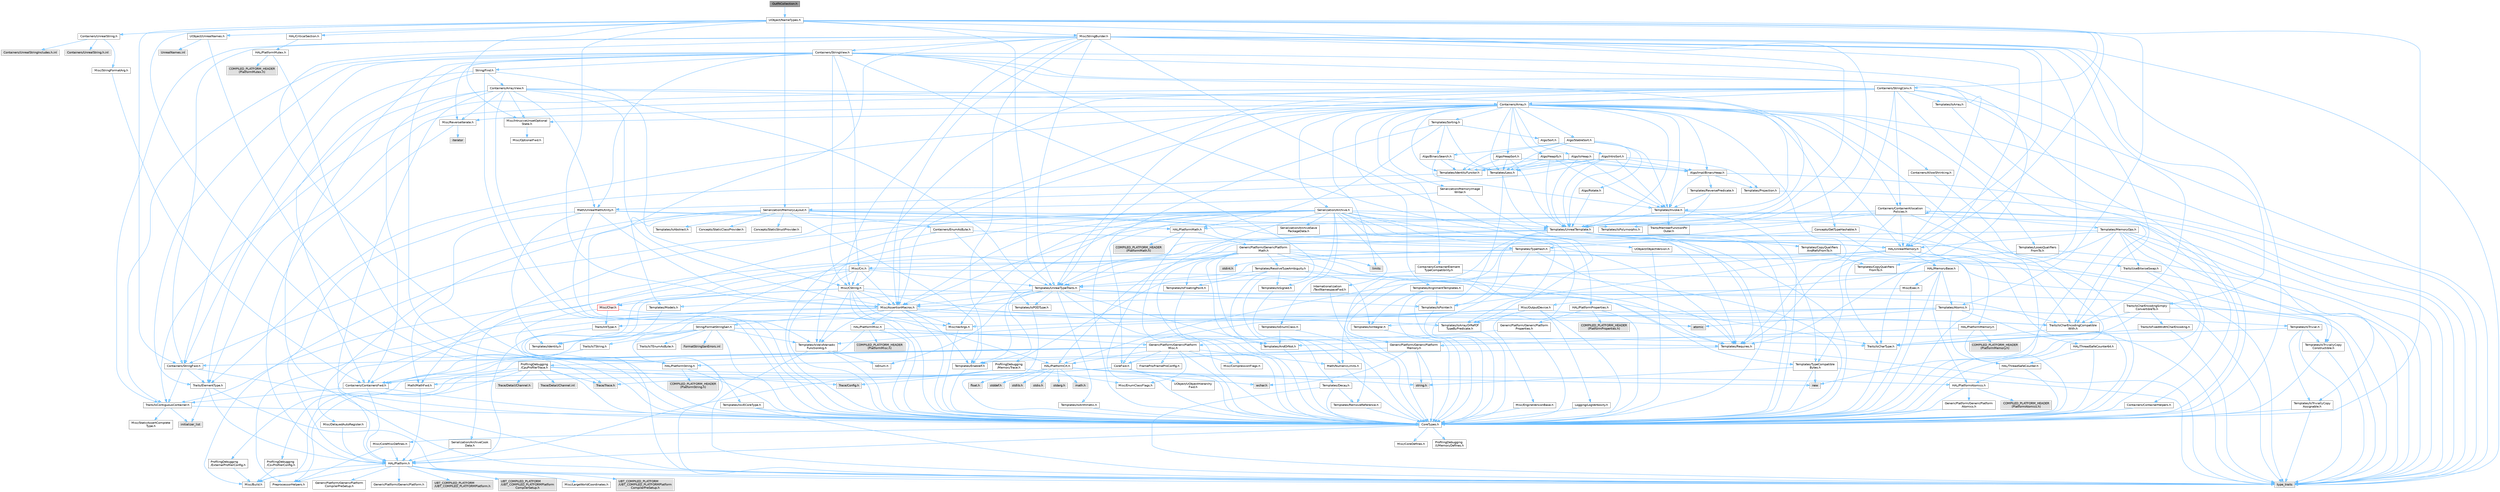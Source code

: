 digraph "OutfitCollection.h"
{
 // INTERACTIVE_SVG=YES
 // LATEX_PDF_SIZE
  bgcolor="transparent";
  edge [fontname=Helvetica,fontsize=10,labelfontname=Helvetica,labelfontsize=10];
  node [fontname=Helvetica,fontsize=10,shape=box,height=0.2,width=0.4];
  Node1 [id="Node000001",label="OutfitCollection.h",height=0.2,width=0.4,color="gray40", fillcolor="grey60", style="filled", fontcolor="black",tooltip=" "];
  Node1 -> Node2 [id="edge1_Node000001_Node000002",color="steelblue1",style="solid",tooltip=" "];
  Node2 [id="Node000002",label="UObject/NameTypes.h",height=0.2,width=0.4,color="grey40", fillcolor="white", style="filled",URL="$d6/d35/NameTypes_8h.html",tooltip=" "];
  Node2 -> Node3 [id="edge2_Node000002_Node000003",color="steelblue1",style="solid",tooltip=" "];
  Node3 [id="Node000003",label="CoreTypes.h",height=0.2,width=0.4,color="grey40", fillcolor="white", style="filled",URL="$dc/dec/CoreTypes_8h.html",tooltip=" "];
  Node3 -> Node4 [id="edge3_Node000003_Node000004",color="steelblue1",style="solid",tooltip=" "];
  Node4 [id="Node000004",label="HAL/Platform.h",height=0.2,width=0.4,color="grey40", fillcolor="white", style="filled",URL="$d9/dd0/Platform_8h.html",tooltip=" "];
  Node4 -> Node5 [id="edge4_Node000004_Node000005",color="steelblue1",style="solid",tooltip=" "];
  Node5 [id="Node000005",label="Misc/Build.h",height=0.2,width=0.4,color="grey40", fillcolor="white", style="filled",URL="$d3/dbb/Build_8h.html",tooltip=" "];
  Node4 -> Node6 [id="edge5_Node000004_Node000006",color="steelblue1",style="solid",tooltip=" "];
  Node6 [id="Node000006",label="Misc/LargeWorldCoordinates.h",height=0.2,width=0.4,color="grey40", fillcolor="white", style="filled",URL="$d2/dcb/LargeWorldCoordinates_8h.html",tooltip=" "];
  Node4 -> Node7 [id="edge6_Node000004_Node000007",color="steelblue1",style="solid",tooltip=" "];
  Node7 [id="Node000007",label="type_traits",height=0.2,width=0.4,color="grey60", fillcolor="#E0E0E0", style="filled",tooltip=" "];
  Node4 -> Node8 [id="edge7_Node000004_Node000008",color="steelblue1",style="solid",tooltip=" "];
  Node8 [id="Node000008",label="PreprocessorHelpers.h",height=0.2,width=0.4,color="grey40", fillcolor="white", style="filled",URL="$db/ddb/PreprocessorHelpers_8h.html",tooltip=" "];
  Node4 -> Node9 [id="edge8_Node000004_Node000009",color="steelblue1",style="solid",tooltip=" "];
  Node9 [id="Node000009",label="UBT_COMPILED_PLATFORM\l/UBT_COMPILED_PLATFORMPlatform\lCompilerPreSetup.h",height=0.2,width=0.4,color="grey60", fillcolor="#E0E0E0", style="filled",tooltip=" "];
  Node4 -> Node10 [id="edge9_Node000004_Node000010",color="steelblue1",style="solid",tooltip=" "];
  Node10 [id="Node000010",label="GenericPlatform/GenericPlatform\lCompilerPreSetup.h",height=0.2,width=0.4,color="grey40", fillcolor="white", style="filled",URL="$d9/dc8/GenericPlatformCompilerPreSetup_8h.html",tooltip=" "];
  Node4 -> Node11 [id="edge10_Node000004_Node000011",color="steelblue1",style="solid",tooltip=" "];
  Node11 [id="Node000011",label="GenericPlatform/GenericPlatform.h",height=0.2,width=0.4,color="grey40", fillcolor="white", style="filled",URL="$d6/d84/GenericPlatform_8h.html",tooltip=" "];
  Node4 -> Node12 [id="edge11_Node000004_Node000012",color="steelblue1",style="solid",tooltip=" "];
  Node12 [id="Node000012",label="UBT_COMPILED_PLATFORM\l/UBT_COMPILED_PLATFORMPlatform.h",height=0.2,width=0.4,color="grey60", fillcolor="#E0E0E0", style="filled",tooltip=" "];
  Node4 -> Node13 [id="edge12_Node000004_Node000013",color="steelblue1",style="solid",tooltip=" "];
  Node13 [id="Node000013",label="UBT_COMPILED_PLATFORM\l/UBT_COMPILED_PLATFORMPlatform\lCompilerSetup.h",height=0.2,width=0.4,color="grey60", fillcolor="#E0E0E0", style="filled",tooltip=" "];
  Node3 -> Node14 [id="edge13_Node000003_Node000014",color="steelblue1",style="solid",tooltip=" "];
  Node14 [id="Node000014",label="ProfilingDebugging\l/UMemoryDefines.h",height=0.2,width=0.4,color="grey40", fillcolor="white", style="filled",URL="$d2/da2/UMemoryDefines_8h.html",tooltip=" "];
  Node3 -> Node15 [id="edge14_Node000003_Node000015",color="steelblue1",style="solid",tooltip=" "];
  Node15 [id="Node000015",label="Misc/CoreMiscDefines.h",height=0.2,width=0.4,color="grey40", fillcolor="white", style="filled",URL="$da/d38/CoreMiscDefines_8h.html",tooltip=" "];
  Node15 -> Node4 [id="edge15_Node000015_Node000004",color="steelblue1",style="solid",tooltip=" "];
  Node15 -> Node8 [id="edge16_Node000015_Node000008",color="steelblue1",style="solid",tooltip=" "];
  Node3 -> Node16 [id="edge17_Node000003_Node000016",color="steelblue1",style="solid",tooltip=" "];
  Node16 [id="Node000016",label="Misc/CoreDefines.h",height=0.2,width=0.4,color="grey40", fillcolor="white", style="filled",URL="$d3/dd2/CoreDefines_8h.html",tooltip=" "];
  Node2 -> Node17 [id="edge18_Node000002_Node000017",color="steelblue1",style="solid",tooltip=" "];
  Node17 [id="Node000017",label="Misc/AssertionMacros.h",height=0.2,width=0.4,color="grey40", fillcolor="white", style="filled",URL="$d0/dfa/AssertionMacros_8h.html",tooltip=" "];
  Node17 -> Node3 [id="edge19_Node000017_Node000003",color="steelblue1",style="solid",tooltip=" "];
  Node17 -> Node4 [id="edge20_Node000017_Node000004",color="steelblue1",style="solid",tooltip=" "];
  Node17 -> Node18 [id="edge21_Node000017_Node000018",color="steelblue1",style="solid",tooltip=" "];
  Node18 [id="Node000018",label="HAL/PlatformMisc.h",height=0.2,width=0.4,color="grey40", fillcolor="white", style="filled",URL="$d0/df5/PlatformMisc_8h.html",tooltip=" "];
  Node18 -> Node3 [id="edge22_Node000018_Node000003",color="steelblue1",style="solid",tooltip=" "];
  Node18 -> Node19 [id="edge23_Node000018_Node000019",color="steelblue1",style="solid",tooltip=" "];
  Node19 [id="Node000019",label="GenericPlatform/GenericPlatform\lMisc.h",height=0.2,width=0.4,color="grey40", fillcolor="white", style="filled",URL="$db/d9a/GenericPlatformMisc_8h.html",tooltip=" "];
  Node19 -> Node20 [id="edge24_Node000019_Node000020",color="steelblue1",style="solid",tooltip=" "];
  Node20 [id="Node000020",label="Containers/StringFwd.h",height=0.2,width=0.4,color="grey40", fillcolor="white", style="filled",URL="$df/d37/StringFwd_8h.html",tooltip=" "];
  Node20 -> Node3 [id="edge25_Node000020_Node000003",color="steelblue1",style="solid",tooltip=" "];
  Node20 -> Node21 [id="edge26_Node000020_Node000021",color="steelblue1",style="solid",tooltip=" "];
  Node21 [id="Node000021",label="Traits/ElementType.h",height=0.2,width=0.4,color="grey40", fillcolor="white", style="filled",URL="$d5/d4f/ElementType_8h.html",tooltip=" "];
  Node21 -> Node4 [id="edge27_Node000021_Node000004",color="steelblue1",style="solid",tooltip=" "];
  Node21 -> Node22 [id="edge28_Node000021_Node000022",color="steelblue1",style="solid",tooltip=" "];
  Node22 [id="Node000022",label="initializer_list",height=0.2,width=0.4,color="grey60", fillcolor="#E0E0E0", style="filled",tooltip=" "];
  Node21 -> Node7 [id="edge29_Node000021_Node000007",color="steelblue1",style="solid",tooltip=" "];
  Node20 -> Node23 [id="edge30_Node000020_Node000023",color="steelblue1",style="solid",tooltip=" "];
  Node23 [id="Node000023",label="Traits/IsContiguousContainer.h",height=0.2,width=0.4,color="grey40", fillcolor="white", style="filled",URL="$d5/d3c/IsContiguousContainer_8h.html",tooltip=" "];
  Node23 -> Node3 [id="edge31_Node000023_Node000003",color="steelblue1",style="solid",tooltip=" "];
  Node23 -> Node24 [id="edge32_Node000023_Node000024",color="steelblue1",style="solid",tooltip=" "];
  Node24 [id="Node000024",label="Misc/StaticAssertComplete\lType.h",height=0.2,width=0.4,color="grey40", fillcolor="white", style="filled",URL="$d5/d4e/StaticAssertCompleteType_8h.html",tooltip=" "];
  Node23 -> Node22 [id="edge33_Node000023_Node000022",color="steelblue1",style="solid",tooltip=" "];
  Node19 -> Node25 [id="edge34_Node000019_Node000025",color="steelblue1",style="solid",tooltip=" "];
  Node25 [id="Node000025",label="CoreFwd.h",height=0.2,width=0.4,color="grey40", fillcolor="white", style="filled",URL="$d1/d1e/CoreFwd_8h.html",tooltip=" "];
  Node25 -> Node3 [id="edge35_Node000025_Node000003",color="steelblue1",style="solid",tooltip=" "];
  Node25 -> Node26 [id="edge36_Node000025_Node000026",color="steelblue1",style="solid",tooltip=" "];
  Node26 [id="Node000026",label="Containers/ContainersFwd.h",height=0.2,width=0.4,color="grey40", fillcolor="white", style="filled",URL="$d4/d0a/ContainersFwd_8h.html",tooltip=" "];
  Node26 -> Node4 [id="edge37_Node000026_Node000004",color="steelblue1",style="solid",tooltip=" "];
  Node26 -> Node3 [id="edge38_Node000026_Node000003",color="steelblue1",style="solid",tooltip=" "];
  Node26 -> Node23 [id="edge39_Node000026_Node000023",color="steelblue1",style="solid",tooltip=" "];
  Node25 -> Node27 [id="edge40_Node000025_Node000027",color="steelblue1",style="solid",tooltip=" "];
  Node27 [id="Node000027",label="Math/MathFwd.h",height=0.2,width=0.4,color="grey40", fillcolor="white", style="filled",URL="$d2/d10/MathFwd_8h.html",tooltip=" "];
  Node27 -> Node4 [id="edge41_Node000027_Node000004",color="steelblue1",style="solid",tooltip=" "];
  Node25 -> Node28 [id="edge42_Node000025_Node000028",color="steelblue1",style="solid",tooltip=" "];
  Node28 [id="Node000028",label="UObject/UObjectHierarchy\lFwd.h",height=0.2,width=0.4,color="grey40", fillcolor="white", style="filled",URL="$d3/d13/UObjectHierarchyFwd_8h.html",tooltip=" "];
  Node19 -> Node3 [id="edge43_Node000019_Node000003",color="steelblue1",style="solid",tooltip=" "];
  Node19 -> Node29 [id="edge44_Node000019_Node000029",color="steelblue1",style="solid",tooltip=" "];
  Node29 [id="Node000029",label="FramePro/FrameProConfig.h",height=0.2,width=0.4,color="grey40", fillcolor="white", style="filled",URL="$d7/d90/FrameProConfig_8h.html",tooltip=" "];
  Node19 -> Node30 [id="edge45_Node000019_Node000030",color="steelblue1",style="solid",tooltip=" "];
  Node30 [id="Node000030",label="HAL/PlatformCrt.h",height=0.2,width=0.4,color="grey40", fillcolor="white", style="filled",URL="$d8/d75/PlatformCrt_8h.html",tooltip=" "];
  Node30 -> Node31 [id="edge46_Node000030_Node000031",color="steelblue1",style="solid",tooltip=" "];
  Node31 [id="Node000031",label="new",height=0.2,width=0.4,color="grey60", fillcolor="#E0E0E0", style="filled",tooltip=" "];
  Node30 -> Node32 [id="edge47_Node000030_Node000032",color="steelblue1",style="solid",tooltip=" "];
  Node32 [id="Node000032",label="wchar.h",height=0.2,width=0.4,color="grey60", fillcolor="#E0E0E0", style="filled",tooltip=" "];
  Node30 -> Node33 [id="edge48_Node000030_Node000033",color="steelblue1",style="solid",tooltip=" "];
  Node33 [id="Node000033",label="stddef.h",height=0.2,width=0.4,color="grey60", fillcolor="#E0E0E0", style="filled",tooltip=" "];
  Node30 -> Node34 [id="edge49_Node000030_Node000034",color="steelblue1",style="solid",tooltip=" "];
  Node34 [id="Node000034",label="stdlib.h",height=0.2,width=0.4,color="grey60", fillcolor="#E0E0E0", style="filled",tooltip=" "];
  Node30 -> Node35 [id="edge50_Node000030_Node000035",color="steelblue1",style="solid",tooltip=" "];
  Node35 [id="Node000035",label="stdio.h",height=0.2,width=0.4,color="grey60", fillcolor="#E0E0E0", style="filled",tooltip=" "];
  Node30 -> Node36 [id="edge51_Node000030_Node000036",color="steelblue1",style="solid",tooltip=" "];
  Node36 [id="Node000036",label="stdarg.h",height=0.2,width=0.4,color="grey60", fillcolor="#E0E0E0", style="filled",tooltip=" "];
  Node30 -> Node37 [id="edge52_Node000030_Node000037",color="steelblue1",style="solid",tooltip=" "];
  Node37 [id="Node000037",label="math.h",height=0.2,width=0.4,color="grey60", fillcolor="#E0E0E0", style="filled",tooltip=" "];
  Node30 -> Node38 [id="edge53_Node000030_Node000038",color="steelblue1",style="solid",tooltip=" "];
  Node38 [id="Node000038",label="float.h",height=0.2,width=0.4,color="grey60", fillcolor="#E0E0E0", style="filled",tooltip=" "];
  Node30 -> Node39 [id="edge54_Node000030_Node000039",color="steelblue1",style="solid",tooltip=" "];
  Node39 [id="Node000039",label="string.h",height=0.2,width=0.4,color="grey60", fillcolor="#E0E0E0", style="filled",tooltip=" "];
  Node19 -> Node40 [id="edge55_Node000019_Node000040",color="steelblue1",style="solid",tooltip=" "];
  Node40 [id="Node000040",label="Math/NumericLimits.h",height=0.2,width=0.4,color="grey40", fillcolor="white", style="filled",URL="$df/d1b/NumericLimits_8h.html",tooltip=" "];
  Node40 -> Node3 [id="edge56_Node000040_Node000003",color="steelblue1",style="solid",tooltip=" "];
  Node19 -> Node41 [id="edge57_Node000019_Node000041",color="steelblue1",style="solid",tooltip=" "];
  Node41 [id="Node000041",label="Misc/CompressionFlags.h",height=0.2,width=0.4,color="grey40", fillcolor="white", style="filled",URL="$d9/d76/CompressionFlags_8h.html",tooltip=" "];
  Node19 -> Node42 [id="edge58_Node000019_Node000042",color="steelblue1",style="solid",tooltip=" "];
  Node42 [id="Node000042",label="Misc/EnumClassFlags.h",height=0.2,width=0.4,color="grey40", fillcolor="white", style="filled",URL="$d8/de7/EnumClassFlags_8h.html",tooltip=" "];
  Node19 -> Node43 [id="edge59_Node000019_Node000043",color="steelblue1",style="solid",tooltip=" "];
  Node43 [id="Node000043",label="ProfilingDebugging\l/CsvProfilerConfig.h",height=0.2,width=0.4,color="grey40", fillcolor="white", style="filled",URL="$d3/d88/CsvProfilerConfig_8h.html",tooltip=" "];
  Node43 -> Node5 [id="edge60_Node000043_Node000005",color="steelblue1",style="solid",tooltip=" "];
  Node19 -> Node44 [id="edge61_Node000019_Node000044",color="steelblue1",style="solid",tooltip=" "];
  Node44 [id="Node000044",label="ProfilingDebugging\l/ExternalProfilerConfig.h",height=0.2,width=0.4,color="grey40", fillcolor="white", style="filled",URL="$d3/dbb/ExternalProfilerConfig_8h.html",tooltip=" "];
  Node44 -> Node5 [id="edge62_Node000044_Node000005",color="steelblue1",style="solid",tooltip=" "];
  Node18 -> Node45 [id="edge63_Node000018_Node000045",color="steelblue1",style="solid",tooltip=" "];
  Node45 [id="Node000045",label="COMPILED_PLATFORM_HEADER\l(PlatformMisc.h)",height=0.2,width=0.4,color="grey60", fillcolor="#E0E0E0", style="filled",tooltip=" "];
  Node18 -> Node46 [id="edge64_Node000018_Node000046",color="steelblue1",style="solid",tooltip=" "];
  Node46 [id="Node000046",label="ProfilingDebugging\l/CpuProfilerTrace.h",height=0.2,width=0.4,color="grey40", fillcolor="white", style="filled",URL="$da/dcb/CpuProfilerTrace_8h.html",tooltip=" "];
  Node46 -> Node3 [id="edge65_Node000046_Node000003",color="steelblue1",style="solid",tooltip=" "];
  Node46 -> Node26 [id="edge66_Node000046_Node000026",color="steelblue1",style="solid",tooltip=" "];
  Node46 -> Node47 [id="edge67_Node000046_Node000047",color="steelblue1",style="solid",tooltip=" "];
  Node47 [id="Node000047",label="HAL/PlatformAtomics.h",height=0.2,width=0.4,color="grey40", fillcolor="white", style="filled",URL="$d3/d36/PlatformAtomics_8h.html",tooltip=" "];
  Node47 -> Node3 [id="edge68_Node000047_Node000003",color="steelblue1",style="solid",tooltip=" "];
  Node47 -> Node48 [id="edge69_Node000047_Node000048",color="steelblue1",style="solid",tooltip=" "];
  Node48 [id="Node000048",label="GenericPlatform/GenericPlatform\lAtomics.h",height=0.2,width=0.4,color="grey40", fillcolor="white", style="filled",URL="$da/d72/GenericPlatformAtomics_8h.html",tooltip=" "];
  Node48 -> Node3 [id="edge70_Node000048_Node000003",color="steelblue1",style="solid",tooltip=" "];
  Node47 -> Node49 [id="edge71_Node000047_Node000049",color="steelblue1",style="solid",tooltip=" "];
  Node49 [id="Node000049",label="COMPILED_PLATFORM_HEADER\l(PlatformAtomics.h)",height=0.2,width=0.4,color="grey60", fillcolor="#E0E0E0", style="filled",tooltip=" "];
  Node46 -> Node8 [id="edge72_Node000046_Node000008",color="steelblue1",style="solid",tooltip=" "];
  Node46 -> Node5 [id="edge73_Node000046_Node000005",color="steelblue1",style="solid",tooltip=" "];
  Node46 -> Node50 [id="edge74_Node000046_Node000050",color="steelblue1",style="solid",tooltip=" "];
  Node50 [id="Node000050",label="Trace/Config.h",height=0.2,width=0.4,color="grey60", fillcolor="#E0E0E0", style="filled",tooltip=" "];
  Node46 -> Node51 [id="edge75_Node000046_Node000051",color="steelblue1",style="solid",tooltip=" "];
  Node51 [id="Node000051",label="Trace/Detail/Channel.h",height=0.2,width=0.4,color="grey60", fillcolor="#E0E0E0", style="filled",tooltip=" "];
  Node46 -> Node52 [id="edge76_Node000046_Node000052",color="steelblue1",style="solid",tooltip=" "];
  Node52 [id="Node000052",label="Trace/Detail/Channel.inl",height=0.2,width=0.4,color="grey60", fillcolor="#E0E0E0", style="filled",tooltip=" "];
  Node46 -> Node53 [id="edge77_Node000046_Node000053",color="steelblue1",style="solid",tooltip=" "];
  Node53 [id="Node000053",label="Trace/Trace.h",height=0.2,width=0.4,color="grey60", fillcolor="#E0E0E0", style="filled",tooltip=" "];
  Node17 -> Node8 [id="edge78_Node000017_Node000008",color="steelblue1",style="solid",tooltip=" "];
  Node17 -> Node54 [id="edge79_Node000017_Node000054",color="steelblue1",style="solid",tooltip=" "];
  Node54 [id="Node000054",label="Templates/EnableIf.h",height=0.2,width=0.4,color="grey40", fillcolor="white", style="filled",URL="$d7/d60/EnableIf_8h.html",tooltip=" "];
  Node54 -> Node3 [id="edge80_Node000054_Node000003",color="steelblue1",style="solid",tooltip=" "];
  Node17 -> Node55 [id="edge81_Node000017_Node000055",color="steelblue1",style="solid",tooltip=" "];
  Node55 [id="Node000055",label="Templates/IsArrayOrRefOf\lTypeByPredicate.h",height=0.2,width=0.4,color="grey40", fillcolor="white", style="filled",URL="$d6/da1/IsArrayOrRefOfTypeByPredicate_8h.html",tooltip=" "];
  Node55 -> Node3 [id="edge82_Node000055_Node000003",color="steelblue1",style="solid",tooltip=" "];
  Node17 -> Node56 [id="edge83_Node000017_Node000056",color="steelblue1",style="solid",tooltip=" "];
  Node56 [id="Node000056",label="Templates/IsValidVariadic\lFunctionArg.h",height=0.2,width=0.4,color="grey40", fillcolor="white", style="filled",URL="$d0/dc8/IsValidVariadicFunctionArg_8h.html",tooltip=" "];
  Node56 -> Node3 [id="edge84_Node000056_Node000003",color="steelblue1",style="solid",tooltip=" "];
  Node56 -> Node57 [id="edge85_Node000056_Node000057",color="steelblue1",style="solid",tooltip=" "];
  Node57 [id="Node000057",label="IsEnum.h",height=0.2,width=0.4,color="grey40", fillcolor="white", style="filled",URL="$d4/de5/IsEnum_8h.html",tooltip=" "];
  Node56 -> Node7 [id="edge86_Node000056_Node000007",color="steelblue1",style="solid",tooltip=" "];
  Node17 -> Node58 [id="edge87_Node000017_Node000058",color="steelblue1",style="solid",tooltip=" "];
  Node58 [id="Node000058",label="Traits/IsCharEncodingCompatible\lWith.h",height=0.2,width=0.4,color="grey40", fillcolor="white", style="filled",URL="$df/dd1/IsCharEncodingCompatibleWith_8h.html",tooltip=" "];
  Node58 -> Node7 [id="edge88_Node000058_Node000007",color="steelblue1",style="solid",tooltip=" "];
  Node58 -> Node59 [id="edge89_Node000058_Node000059",color="steelblue1",style="solid",tooltip=" "];
  Node59 [id="Node000059",label="Traits/IsCharType.h",height=0.2,width=0.4,color="grey40", fillcolor="white", style="filled",URL="$db/d51/IsCharType_8h.html",tooltip=" "];
  Node59 -> Node3 [id="edge90_Node000059_Node000003",color="steelblue1",style="solid",tooltip=" "];
  Node17 -> Node60 [id="edge91_Node000017_Node000060",color="steelblue1",style="solid",tooltip=" "];
  Node60 [id="Node000060",label="Misc/VarArgs.h",height=0.2,width=0.4,color="grey40", fillcolor="white", style="filled",URL="$d5/d6f/VarArgs_8h.html",tooltip=" "];
  Node60 -> Node3 [id="edge92_Node000060_Node000003",color="steelblue1",style="solid",tooltip=" "];
  Node17 -> Node61 [id="edge93_Node000017_Node000061",color="steelblue1",style="solid",tooltip=" "];
  Node61 [id="Node000061",label="String/FormatStringSan.h",height=0.2,width=0.4,color="grey40", fillcolor="white", style="filled",URL="$d3/d8b/FormatStringSan_8h.html",tooltip=" "];
  Node61 -> Node7 [id="edge94_Node000061_Node000007",color="steelblue1",style="solid",tooltip=" "];
  Node61 -> Node3 [id="edge95_Node000061_Node000003",color="steelblue1",style="solid",tooltip=" "];
  Node61 -> Node62 [id="edge96_Node000061_Node000062",color="steelblue1",style="solid",tooltip=" "];
  Node62 [id="Node000062",label="Templates/Requires.h",height=0.2,width=0.4,color="grey40", fillcolor="white", style="filled",URL="$dc/d96/Requires_8h.html",tooltip=" "];
  Node62 -> Node54 [id="edge97_Node000062_Node000054",color="steelblue1",style="solid",tooltip=" "];
  Node62 -> Node7 [id="edge98_Node000062_Node000007",color="steelblue1",style="solid",tooltip=" "];
  Node61 -> Node63 [id="edge99_Node000061_Node000063",color="steelblue1",style="solid",tooltip=" "];
  Node63 [id="Node000063",label="Templates/Identity.h",height=0.2,width=0.4,color="grey40", fillcolor="white", style="filled",URL="$d0/dd5/Identity_8h.html",tooltip=" "];
  Node61 -> Node56 [id="edge100_Node000061_Node000056",color="steelblue1",style="solid",tooltip=" "];
  Node61 -> Node59 [id="edge101_Node000061_Node000059",color="steelblue1",style="solid",tooltip=" "];
  Node61 -> Node64 [id="edge102_Node000061_Node000064",color="steelblue1",style="solid",tooltip=" "];
  Node64 [id="Node000064",label="Traits/IsTEnumAsByte.h",height=0.2,width=0.4,color="grey40", fillcolor="white", style="filled",URL="$d1/de6/IsTEnumAsByte_8h.html",tooltip=" "];
  Node61 -> Node65 [id="edge103_Node000061_Node000065",color="steelblue1",style="solid",tooltip=" "];
  Node65 [id="Node000065",label="Traits/IsTString.h",height=0.2,width=0.4,color="grey40", fillcolor="white", style="filled",URL="$d0/df8/IsTString_8h.html",tooltip=" "];
  Node65 -> Node26 [id="edge104_Node000065_Node000026",color="steelblue1",style="solid",tooltip=" "];
  Node61 -> Node26 [id="edge105_Node000061_Node000026",color="steelblue1",style="solid",tooltip=" "];
  Node61 -> Node66 [id="edge106_Node000061_Node000066",color="steelblue1",style="solid",tooltip=" "];
  Node66 [id="Node000066",label="FormatStringSanErrors.inl",height=0.2,width=0.4,color="grey60", fillcolor="#E0E0E0", style="filled",tooltip=" "];
  Node17 -> Node67 [id="edge107_Node000017_Node000067",color="steelblue1",style="solid",tooltip=" "];
  Node67 [id="Node000067",label="atomic",height=0.2,width=0.4,color="grey60", fillcolor="#E0E0E0", style="filled",tooltip=" "];
  Node2 -> Node68 [id="edge108_Node000002_Node000068",color="steelblue1",style="solid",tooltip=" "];
  Node68 [id="Node000068",label="HAL/UnrealMemory.h",height=0.2,width=0.4,color="grey40", fillcolor="white", style="filled",URL="$d9/d96/UnrealMemory_8h.html",tooltip=" "];
  Node68 -> Node3 [id="edge109_Node000068_Node000003",color="steelblue1",style="solid",tooltip=" "];
  Node68 -> Node69 [id="edge110_Node000068_Node000069",color="steelblue1",style="solid",tooltip=" "];
  Node69 [id="Node000069",label="GenericPlatform/GenericPlatform\lMemory.h",height=0.2,width=0.4,color="grey40", fillcolor="white", style="filled",URL="$dd/d22/GenericPlatformMemory_8h.html",tooltip=" "];
  Node69 -> Node25 [id="edge111_Node000069_Node000025",color="steelblue1",style="solid",tooltip=" "];
  Node69 -> Node3 [id="edge112_Node000069_Node000003",color="steelblue1",style="solid",tooltip=" "];
  Node69 -> Node70 [id="edge113_Node000069_Node000070",color="steelblue1",style="solid",tooltip=" "];
  Node70 [id="Node000070",label="HAL/PlatformString.h",height=0.2,width=0.4,color="grey40", fillcolor="white", style="filled",URL="$db/db5/PlatformString_8h.html",tooltip=" "];
  Node70 -> Node3 [id="edge114_Node000070_Node000003",color="steelblue1",style="solid",tooltip=" "];
  Node70 -> Node71 [id="edge115_Node000070_Node000071",color="steelblue1",style="solid",tooltip=" "];
  Node71 [id="Node000071",label="COMPILED_PLATFORM_HEADER\l(PlatformString.h)",height=0.2,width=0.4,color="grey60", fillcolor="#E0E0E0", style="filled",tooltip=" "];
  Node69 -> Node39 [id="edge116_Node000069_Node000039",color="steelblue1",style="solid",tooltip=" "];
  Node69 -> Node32 [id="edge117_Node000069_Node000032",color="steelblue1",style="solid",tooltip=" "];
  Node68 -> Node72 [id="edge118_Node000068_Node000072",color="steelblue1",style="solid",tooltip=" "];
  Node72 [id="Node000072",label="HAL/MemoryBase.h",height=0.2,width=0.4,color="grey40", fillcolor="white", style="filled",URL="$d6/d9f/MemoryBase_8h.html",tooltip=" "];
  Node72 -> Node3 [id="edge119_Node000072_Node000003",color="steelblue1",style="solid",tooltip=" "];
  Node72 -> Node47 [id="edge120_Node000072_Node000047",color="steelblue1",style="solid",tooltip=" "];
  Node72 -> Node30 [id="edge121_Node000072_Node000030",color="steelblue1",style="solid",tooltip=" "];
  Node72 -> Node73 [id="edge122_Node000072_Node000073",color="steelblue1",style="solid",tooltip=" "];
  Node73 [id="Node000073",label="Misc/Exec.h",height=0.2,width=0.4,color="grey40", fillcolor="white", style="filled",URL="$de/ddb/Exec_8h.html",tooltip=" "];
  Node73 -> Node3 [id="edge123_Node000073_Node000003",color="steelblue1",style="solid",tooltip=" "];
  Node73 -> Node17 [id="edge124_Node000073_Node000017",color="steelblue1",style="solid",tooltip=" "];
  Node72 -> Node74 [id="edge125_Node000072_Node000074",color="steelblue1",style="solid",tooltip=" "];
  Node74 [id="Node000074",label="Misc/OutputDevice.h",height=0.2,width=0.4,color="grey40", fillcolor="white", style="filled",URL="$d7/d32/OutputDevice_8h.html",tooltip=" "];
  Node74 -> Node25 [id="edge126_Node000074_Node000025",color="steelblue1",style="solid",tooltip=" "];
  Node74 -> Node3 [id="edge127_Node000074_Node000003",color="steelblue1",style="solid",tooltip=" "];
  Node74 -> Node75 [id="edge128_Node000074_Node000075",color="steelblue1",style="solid",tooltip=" "];
  Node75 [id="Node000075",label="Logging/LogVerbosity.h",height=0.2,width=0.4,color="grey40", fillcolor="white", style="filled",URL="$d2/d8f/LogVerbosity_8h.html",tooltip=" "];
  Node75 -> Node3 [id="edge129_Node000075_Node000003",color="steelblue1",style="solid",tooltip=" "];
  Node74 -> Node60 [id="edge130_Node000074_Node000060",color="steelblue1",style="solid",tooltip=" "];
  Node74 -> Node55 [id="edge131_Node000074_Node000055",color="steelblue1",style="solid",tooltip=" "];
  Node74 -> Node56 [id="edge132_Node000074_Node000056",color="steelblue1",style="solid",tooltip=" "];
  Node74 -> Node58 [id="edge133_Node000074_Node000058",color="steelblue1",style="solid",tooltip=" "];
  Node72 -> Node76 [id="edge134_Node000072_Node000076",color="steelblue1",style="solid",tooltip=" "];
  Node76 [id="Node000076",label="Templates/Atomic.h",height=0.2,width=0.4,color="grey40", fillcolor="white", style="filled",URL="$d3/d91/Atomic_8h.html",tooltip=" "];
  Node76 -> Node77 [id="edge135_Node000076_Node000077",color="steelblue1",style="solid",tooltip=" "];
  Node77 [id="Node000077",label="HAL/ThreadSafeCounter.h",height=0.2,width=0.4,color="grey40", fillcolor="white", style="filled",URL="$dc/dc9/ThreadSafeCounter_8h.html",tooltip=" "];
  Node77 -> Node3 [id="edge136_Node000077_Node000003",color="steelblue1",style="solid",tooltip=" "];
  Node77 -> Node47 [id="edge137_Node000077_Node000047",color="steelblue1",style="solid",tooltip=" "];
  Node76 -> Node78 [id="edge138_Node000076_Node000078",color="steelblue1",style="solid",tooltip=" "];
  Node78 [id="Node000078",label="HAL/ThreadSafeCounter64.h",height=0.2,width=0.4,color="grey40", fillcolor="white", style="filled",URL="$d0/d12/ThreadSafeCounter64_8h.html",tooltip=" "];
  Node78 -> Node3 [id="edge139_Node000078_Node000003",color="steelblue1",style="solid",tooltip=" "];
  Node78 -> Node77 [id="edge140_Node000078_Node000077",color="steelblue1",style="solid",tooltip=" "];
  Node76 -> Node79 [id="edge141_Node000076_Node000079",color="steelblue1",style="solid",tooltip=" "];
  Node79 [id="Node000079",label="Templates/IsIntegral.h",height=0.2,width=0.4,color="grey40", fillcolor="white", style="filled",URL="$da/d64/IsIntegral_8h.html",tooltip=" "];
  Node79 -> Node3 [id="edge142_Node000079_Node000003",color="steelblue1",style="solid",tooltip=" "];
  Node76 -> Node80 [id="edge143_Node000076_Node000080",color="steelblue1",style="solid",tooltip=" "];
  Node80 [id="Node000080",label="Templates/IsTrivial.h",height=0.2,width=0.4,color="grey40", fillcolor="white", style="filled",URL="$da/d4c/IsTrivial_8h.html",tooltip=" "];
  Node80 -> Node81 [id="edge144_Node000080_Node000081",color="steelblue1",style="solid",tooltip=" "];
  Node81 [id="Node000081",label="Templates/AndOrNot.h",height=0.2,width=0.4,color="grey40", fillcolor="white", style="filled",URL="$db/d0a/AndOrNot_8h.html",tooltip=" "];
  Node81 -> Node3 [id="edge145_Node000081_Node000003",color="steelblue1",style="solid",tooltip=" "];
  Node80 -> Node82 [id="edge146_Node000080_Node000082",color="steelblue1",style="solid",tooltip=" "];
  Node82 [id="Node000082",label="Templates/IsTriviallyCopy\lConstructible.h",height=0.2,width=0.4,color="grey40", fillcolor="white", style="filled",URL="$d3/d78/IsTriviallyCopyConstructible_8h.html",tooltip=" "];
  Node82 -> Node3 [id="edge147_Node000082_Node000003",color="steelblue1",style="solid",tooltip=" "];
  Node82 -> Node7 [id="edge148_Node000082_Node000007",color="steelblue1",style="solid",tooltip=" "];
  Node80 -> Node83 [id="edge149_Node000080_Node000083",color="steelblue1",style="solid",tooltip=" "];
  Node83 [id="Node000083",label="Templates/IsTriviallyCopy\lAssignable.h",height=0.2,width=0.4,color="grey40", fillcolor="white", style="filled",URL="$d2/df2/IsTriviallyCopyAssignable_8h.html",tooltip=" "];
  Node83 -> Node3 [id="edge150_Node000083_Node000003",color="steelblue1",style="solid",tooltip=" "];
  Node83 -> Node7 [id="edge151_Node000083_Node000007",color="steelblue1",style="solid",tooltip=" "];
  Node80 -> Node7 [id="edge152_Node000080_Node000007",color="steelblue1",style="solid",tooltip=" "];
  Node76 -> Node84 [id="edge153_Node000076_Node000084",color="steelblue1",style="solid",tooltip=" "];
  Node84 [id="Node000084",label="Traits/IntType.h",height=0.2,width=0.4,color="grey40", fillcolor="white", style="filled",URL="$d7/deb/IntType_8h.html",tooltip=" "];
  Node84 -> Node4 [id="edge154_Node000084_Node000004",color="steelblue1",style="solid",tooltip=" "];
  Node76 -> Node67 [id="edge155_Node000076_Node000067",color="steelblue1",style="solid",tooltip=" "];
  Node68 -> Node85 [id="edge156_Node000068_Node000085",color="steelblue1",style="solid",tooltip=" "];
  Node85 [id="Node000085",label="HAL/PlatformMemory.h",height=0.2,width=0.4,color="grey40", fillcolor="white", style="filled",URL="$de/d68/PlatformMemory_8h.html",tooltip=" "];
  Node85 -> Node3 [id="edge157_Node000085_Node000003",color="steelblue1",style="solid",tooltip=" "];
  Node85 -> Node69 [id="edge158_Node000085_Node000069",color="steelblue1",style="solid",tooltip=" "];
  Node85 -> Node86 [id="edge159_Node000085_Node000086",color="steelblue1",style="solid",tooltip=" "];
  Node86 [id="Node000086",label="COMPILED_PLATFORM_HEADER\l(PlatformMemory.h)",height=0.2,width=0.4,color="grey60", fillcolor="#E0E0E0", style="filled",tooltip=" "];
  Node68 -> Node87 [id="edge160_Node000068_Node000087",color="steelblue1",style="solid",tooltip=" "];
  Node87 [id="Node000087",label="ProfilingDebugging\l/MemoryTrace.h",height=0.2,width=0.4,color="grey40", fillcolor="white", style="filled",URL="$da/dd7/MemoryTrace_8h.html",tooltip=" "];
  Node87 -> Node4 [id="edge161_Node000087_Node000004",color="steelblue1",style="solid",tooltip=" "];
  Node87 -> Node42 [id="edge162_Node000087_Node000042",color="steelblue1",style="solid",tooltip=" "];
  Node87 -> Node50 [id="edge163_Node000087_Node000050",color="steelblue1",style="solid",tooltip=" "];
  Node87 -> Node53 [id="edge164_Node000087_Node000053",color="steelblue1",style="solid",tooltip=" "];
  Node68 -> Node88 [id="edge165_Node000068_Node000088",color="steelblue1",style="solid",tooltip=" "];
  Node88 [id="Node000088",label="Templates/IsPointer.h",height=0.2,width=0.4,color="grey40", fillcolor="white", style="filled",URL="$d7/d05/IsPointer_8h.html",tooltip=" "];
  Node88 -> Node3 [id="edge166_Node000088_Node000003",color="steelblue1",style="solid",tooltip=" "];
  Node2 -> Node89 [id="edge167_Node000002_Node000089",color="steelblue1",style="solid",tooltip=" "];
  Node89 [id="Node000089",label="Templates/UnrealTypeTraits.h",height=0.2,width=0.4,color="grey40", fillcolor="white", style="filled",URL="$d2/d2d/UnrealTypeTraits_8h.html",tooltip=" "];
  Node89 -> Node3 [id="edge168_Node000089_Node000003",color="steelblue1",style="solid",tooltip=" "];
  Node89 -> Node88 [id="edge169_Node000089_Node000088",color="steelblue1",style="solid",tooltip=" "];
  Node89 -> Node17 [id="edge170_Node000089_Node000017",color="steelblue1",style="solid",tooltip=" "];
  Node89 -> Node81 [id="edge171_Node000089_Node000081",color="steelblue1",style="solid",tooltip=" "];
  Node89 -> Node54 [id="edge172_Node000089_Node000054",color="steelblue1",style="solid",tooltip=" "];
  Node89 -> Node90 [id="edge173_Node000089_Node000090",color="steelblue1",style="solid",tooltip=" "];
  Node90 [id="Node000090",label="Templates/IsArithmetic.h",height=0.2,width=0.4,color="grey40", fillcolor="white", style="filled",URL="$d2/d5d/IsArithmetic_8h.html",tooltip=" "];
  Node90 -> Node3 [id="edge174_Node000090_Node000003",color="steelblue1",style="solid",tooltip=" "];
  Node89 -> Node57 [id="edge175_Node000089_Node000057",color="steelblue1",style="solid",tooltip=" "];
  Node89 -> Node91 [id="edge176_Node000089_Node000091",color="steelblue1",style="solid",tooltip=" "];
  Node91 [id="Node000091",label="Templates/Models.h",height=0.2,width=0.4,color="grey40", fillcolor="white", style="filled",URL="$d3/d0c/Models_8h.html",tooltip=" "];
  Node91 -> Node63 [id="edge177_Node000091_Node000063",color="steelblue1",style="solid",tooltip=" "];
  Node89 -> Node92 [id="edge178_Node000089_Node000092",color="steelblue1",style="solid",tooltip=" "];
  Node92 [id="Node000092",label="Templates/IsPODType.h",height=0.2,width=0.4,color="grey40", fillcolor="white", style="filled",URL="$d7/db1/IsPODType_8h.html",tooltip=" "];
  Node92 -> Node3 [id="edge179_Node000092_Node000003",color="steelblue1",style="solid",tooltip=" "];
  Node89 -> Node93 [id="edge180_Node000089_Node000093",color="steelblue1",style="solid",tooltip=" "];
  Node93 [id="Node000093",label="Templates/IsUECoreType.h",height=0.2,width=0.4,color="grey40", fillcolor="white", style="filled",URL="$d1/db8/IsUECoreType_8h.html",tooltip=" "];
  Node93 -> Node3 [id="edge181_Node000093_Node000003",color="steelblue1",style="solid",tooltip=" "];
  Node93 -> Node7 [id="edge182_Node000093_Node000007",color="steelblue1",style="solid",tooltip=" "];
  Node89 -> Node82 [id="edge183_Node000089_Node000082",color="steelblue1",style="solid",tooltip=" "];
  Node2 -> Node94 [id="edge184_Node000002_Node000094",color="steelblue1",style="solid",tooltip=" "];
  Node94 [id="Node000094",label="Templates/UnrealTemplate.h",height=0.2,width=0.4,color="grey40", fillcolor="white", style="filled",URL="$d4/d24/UnrealTemplate_8h.html",tooltip=" "];
  Node94 -> Node3 [id="edge185_Node000094_Node000003",color="steelblue1",style="solid",tooltip=" "];
  Node94 -> Node88 [id="edge186_Node000094_Node000088",color="steelblue1",style="solid",tooltip=" "];
  Node94 -> Node68 [id="edge187_Node000094_Node000068",color="steelblue1",style="solid",tooltip=" "];
  Node94 -> Node95 [id="edge188_Node000094_Node000095",color="steelblue1",style="solid",tooltip=" "];
  Node95 [id="Node000095",label="Templates/CopyQualifiers\lAndRefsFromTo.h",height=0.2,width=0.4,color="grey40", fillcolor="white", style="filled",URL="$d3/db3/CopyQualifiersAndRefsFromTo_8h.html",tooltip=" "];
  Node95 -> Node96 [id="edge189_Node000095_Node000096",color="steelblue1",style="solid",tooltip=" "];
  Node96 [id="Node000096",label="Templates/CopyQualifiers\lFromTo.h",height=0.2,width=0.4,color="grey40", fillcolor="white", style="filled",URL="$d5/db4/CopyQualifiersFromTo_8h.html",tooltip=" "];
  Node94 -> Node89 [id="edge190_Node000094_Node000089",color="steelblue1",style="solid",tooltip=" "];
  Node94 -> Node97 [id="edge191_Node000094_Node000097",color="steelblue1",style="solid",tooltip=" "];
  Node97 [id="Node000097",label="Templates/RemoveReference.h",height=0.2,width=0.4,color="grey40", fillcolor="white", style="filled",URL="$da/dbe/RemoveReference_8h.html",tooltip=" "];
  Node97 -> Node3 [id="edge192_Node000097_Node000003",color="steelblue1",style="solid",tooltip=" "];
  Node94 -> Node62 [id="edge193_Node000094_Node000062",color="steelblue1",style="solid",tooltip=" "];
  Node94 -> Node98 [id="edge194_Node000094_Node000098",color="steelblue1",style="solid",tooltip=" "];
  Node98 [id="Node000098",label="Templates/TypeCompatible\lBytes.h",height=0.2,width=0.4,color="grey40", fillcolor="white", style="filled",URL="$df/d0a/TypeCompatibleBytes_8h.html",tooltip=" "];
  Node98 -> Node3 [id="edge195_Node000098_Node000003",color="steelblue1",style="solid",tooltip=" "];
  Node98 -> Node39 [id="edge196_Node000098_Node000039",color="steelblue1",style="solid",tooltip=" "];
  Node98 -> Node31 [id="edge197_Node000098_Node000031",color="steelblue1",style="solid",tooltip=" "];
  Node98 -> Node7 [id="edge198_Node000098_Node000007",color="steelblue1",style="solid",tooltip=" "];
  Node94 -> Node63 [id="edge199_Node000094_Node000063",color="steelblue1",style="solid",tooltip=" "];
  Node94 -> Node23 [id="edge200_Node000094_Node000023",color="steelblue1",style="solid",tooltip=" "];
  Node94 -> Node99 [id="edge201_Node000094_Node000099",color="steelblue1",style="solid",tooltip=" "];
  Node99 [id="Node000099",label="Traits/UseBitwiseSwap.h",height=0.2,width=0.4,color="grey40", fillcolor="white", style="filled",URL="$db/df3/UseBitwiseSwap_8h.html",tooltip=" "];
  Node99 -> Node3 [id="edge202_Node000099_Node000003",color="steelblue1",style="solid",tooltip=" "];
  Node99 -> Node7 [id="edge203_Node000099_Node000007",color="steelblue1",style="solid",tooltip=" "];
  Node94 -> Node7 [id="edge204_Node000094_Node000007",color="steelblue1",style="solid",tooltip=" "];
  Node2 -> Node100 [id="edge205_Node000002_Node000100",color="steelblue1",style="solid",tooltip=" "];
  Node100 [id="Node000100",label="Containers/UnrealString.h",height=0.2,width=0.4,color="grey40", fillcolor="white", style="filled",URL="$d5/dba/UnrealString_8h.html",tooltip=" "];
  Node100 -> Node101 [id="edge206_Node000100_Node000101",color="steelblue1",style="solid",tooltip=" "];
  Node101 [id="Node000101",label="Containers/UnrealStringIncludes.h.inl",height=0.2,width=0.4,color="grey60", fillcolor="#E0E0E0", style="filled",tooltip=" "];
  Node100 -> Node102 [id="edge207_Node000100_Node000102",color="steelblue1",style="solid",tooltip=" "];
  Node102 [id="Node000102",label="Containers/UnrealString.h.inl",height=0.2,width=0.4,color="grey60", fillcolor="#E0E0E0", style="filled",tooltip=" "];
  Node100 -> Node103 [id="edge208_Node000100_Node000103",color="steelblue1",style="solid",tooltip=" "];
  Node103 [id="Node000103",label="Misc/StringFormatArg.h",height=0.2,width=0.4,color="grey40", fillcolor="white", style="filled",URL="$d2/d16/StringFormatArg_8h.html",tooltip=" "];
  Node103 -> Node26 [id="edge209_Node000103_Node000026",color="steelblue1",style="solid",tooltip=" "];
  Node2 -> Node104 [id="edge210_Node000002_Node000104",color="steelblue1",style="solid",tooltip=" "];
  Node104 [id="Node000104",label="HAL/CriticalSection.h",height=0.2,width=0.4,color="grey40", fillcolor="white", style="filled",URL="$d6/d90/CriticalSection_8h.html",tooltip=" "];
  Node104 -> Node105 [id="edge211_Node000104_Node000105",color="steelblue1",style="solid",tooltip=" "];
  Node105 [id="Node000105",label="HAL/PlatformMutex.h",height=0.2,width=0.4,color="grey40", fillcolor="white", style="filled",URL="$d9/d0b/PlatformMutex_8h.html",tooltip=" "];
  Node105 -> Node3 [id="edge212_Node000105_Node000003",color="steelblue1",style="solid",tooltip=" "];
  Node105 -> Node106 [id="edge213_Node000105_Node000106",color="steelblue1",style="solid",tooltip=" "];
  Node106 [id="Node000106",label="COMPILED_PLATFORM_HEADER\l(PlatformMutex.h)",height=0.2,width=0.4,color="grey60", fillcolor="#E0E0E0", style="filled",tooltip=" "];
  Node2 -> Node107 [id="edge214_Node000002_Node000107",color="steelblue1",style="solid",tooltip=" "];
  Node107 [id="Node000107",label="Containers/StringConv.h",height=0.2,width=0.4,color="grey40", fillcolor="white", style="filled",URL="$d3/ddf/StringConv_8h.html",tooltip=" "];
  Node107 -> Node3 [id="edge215_Node000107_Node000003",color="steelblue1",style="solid",tooltip=" "];
  Node107 -> Node17 [id="edge216_Node000107_Node000017",color="steelblue1",style="solid",tooltip=" "];
  Node107 -> Node108 [id="edge217_Node000107_Node000108",color="steelblue1",style="solid",tooltip=" "];
  Node108 [id="Node000108",label="Containers/ContainerAllocation\lPolicies.h",height=0.2,width=0.4,color="grey40", fillcolor="white", style="filled",URL="$d7/dff/ContainerAllocationPolicies_8h.html",tooltip=" "];
  Node108 -> Node3 [id="edge218_Node000108_Node000003",color="steelblue1",style="solid",tooltip=" "];
  Node108 -> Node109 [id="edge219_Node000108_Node000109",color="steelblue1",style="solid",tooltip=" "];
  Node109 [id="Node000109",label="Containers/ContainerHelpers.h",height=0.2,width=0.4,color="grey40", fillcolor="white", style="filled",URL="$d7/d33/ContainerHelpers_8h.html",tooltip=" "];
  Node109 -> Node3 [id="edge220_Node000109_Node000003",color="steelblue1",style="solid",tooltip=" "];
  Node108 -> Node108 [id="edge221_Node000108_Node000108",color="steelblue1",style="solid",tooltip=" "];
  Node108 -> Node110 [id="edge222_Node000108_Node000110",color="steelblue1",style="solid",tooltip=" "];
  Node110 [id="Node000110",label="HAL/PlatformMath.h",height=0.2,width=0.4,color="grey40", fillcolor="white", style="filled",URL="$dc/d53/PlatformMath_8h.html",tooltip=" "];
  Node110 -> Node3 [id="edge223_Node000110_Node000003",color="steelblue1",style="solid",tooltip=" "];
  Node110 -> Node111 [id="edge224_Node000110_Node000111",color="steelblue1",style="solid",tooltip=" "];
  Node111 [id="Node000111",label="GenericPlatform/GenericPlatform\lMath.h",height=0.2,width=0.4,color="grey40", fillcolor="white", style="filled",URL="$d5/d79/GenericPlatformMath_8h.html",tooltip=" "];
  Node111 -> Node3 [id="edge225_Node000111_Node000003",color="steelblue1",style="solid",tooltip=" "];
  Node111 -> Node26 [id="edge226_Node000111_Node000026",color="steelblue1",style="solid",tooltip=" "];
  Node111 -> Node30 [id="edge227_Node000111_Node000030",color="steelblue1",style="solid",tooltip=" "];
  Node111 -> Node81 [id="edge228_Node000111_Node000081",color="steelblue1",style="solid",tooltip=" "];
  Node111 -> Node112 [id="edge229_Node000111_Node000112",color="steelblue1",style="solid",tooltip=" "];
  Node112 [id="Node000112",label="Templates/Decay.h",height=0.2,width=0.4,color="grey40", fillcolor="white", style="filled",URL="$dd/d0f/Decay_8h.html",tooltip=" "];
  Node112 -> Node3 [id="edge230_Node000112_Node000003",color="steelblue1",style="solid",tooltip=" "];
  Node112 -> Node97 [id="edge231_Node000112_Node000097",color="steelblue1",style="solid",tooltip=" "];
  Node112 -> Node7 [id="edge232_Node000112_Node000007",color="steelblue1",style="solid",tooltip=" "];
  Node111 -> Node113 [id="edge233_Node000111_Node000113",color="steelblue1",style="solid",tooltip=" "];
  Node113 [id="Node000113",label="Templates/IsFloatingPoint.h",height=0.2,width=0.4,color="grey40", fillcolor="white", style="filled",URL="$d3/d11/IsFloatingPoint_8h.html",tooltip=" "];
  Node113 -> Node3 [id="edge234_Node000113_Node000003",color="steelblue1",style="solid",tooltip=" "];
  Node111 -> Node89 [id="edge235_Node000111_Node000089",color="steelblue1",style="solid",tooltip=" "];
  Node111 -> Node62 [id="edge236_Node000111_Node000062",color="steelblue1",style="solid",tooltip=" "];
  Node111 -> Node114 [id="edge237_Node000111_Node000114",color="steelblue1",style="solid",tooltip=" "];
  Node114 [id="Node000114",label="Templates/ResolveTypeAmbiguity.h",height=0.2,width=0.4,color="grey40", fillcolor="white", style="filled",URL="$df/d1f/ResolveTypeAmbiguity_8h.html",tooltip=" "];
  Node114 -> Node3 [id="edge238_Node000114_Node000003",color="steelblue1",style="solid",tooltip=" "];
  Node114 -> Node113 [id="edge239_Node000114_Node000113",color="steelblue1",style="solid",tooltip=" "];
  Node114 -> Node89 [id="edge240_Node000114_Node000089",color="steelblue1",style="solid",tooltip=" "];
  Node114 -> Node115 [id="edge241_Node000114_Node000115",color="steelblue1",style="solid",tooltip=" "];
  Node115 [id="Node000115",label="Templates/IsSigned.h",height=0.2,width=0.4,color="grey40", fillcolor="white", style="filled",URL="$d8/dd8/IsSigned_8h.html",tooltip=" "];
  Node115 -> Node3 [id="edge242_Node000115_Node000003",color="steelblue1",style="solid",tooltip=" "];
  Node114 -> Node79 [id="edge243_Node000114_Node000079",color="steelblue1",style="solid",tooltip=" "];
  Node114 -> Node62 [id="edge244_Node000114_Node000062",color="steelblue1",style="solid",tooltip=" "];
  Node111 -> Node98 [id="edge245_Node000111_Node000098",color="steelblue1",style="solid",tooltip=" "];
  Node111 -> Node116 [id="edge246_Node000111_Node000116",color="steelblue1",style="solid",tooltip=" "];
  Node116 [id="Node000116",label="limits",height=0.2,width=0.4,color="grey60", fillcolor="#E0E0E0", style="filled",tooltip=" "];
  Node111 -> Node7 [id="edge247_Node000111_Node000007",color="steelblue1",style="solid",tooltip=" "];
  Node110 -> Node117 [id="edge248_Node000110_Node000117",color="steelblue1",style="solid",tooltip=" "];
  Node117 [id="Node000117",label="COMPILED_PLATFORM_HEADER\l(PlatformMath.h)",height=0.2,width=0.4,color="grey60", fillcolor="#E0E0E0", style="filled",tooltip=" "];
  Node108 -> Node68 [id="edge249_Node000108_Node000068",color="steelblue1",style="solid",tooltip=" "];
  Node108 -> Node40 [id="edge250_Node000108_Node000040",color="steelblue1",style="solid",tooltip=" "];
  Node108 -> Node17 [id="edge251_Node000108_Node000017",color="steelblue1",style="solid",tooltip=" "];
  Node108 -> Node118 [id="edge252_Node000108_Node000118",color="steelblue1",style="solid",tooltip=" "];
  Node118 [id="Node000118",label="Templates/IsPolymorphic.h",height=0.2,width=0.4,color="grey40", fillcolor="white", style="filled",URL="$dc/d20/IsPolymorphic_8h.html",tooltip=" "];
  Node108 -> Node119 [id="edge253_Node000108_Node000119",color="steelblue1",style="solid",tooltip=" "];
  Node119 [id="Node000119",label="Templates/MemoryOps.h",height=0.2,width=0.4,color="grey40", fillcolor="white", style="filled",URL="$db/dea/MemoryOps_8h.html",tooltip=" "];
  Node119 -> Node3 [id="edge254_Node000119_Node000003",color="steelblue1",style="solid",tooltip=" "];
  Node119 -> Node68 [id="edge255_Node000119_Node000068",color="steelblue1",style="solid",tooltip=" "];
  Node119 -> Node83 [id="edge256_Node000119_Node000083",color="steelblue1",style="solid",tooltip=" "];
  Node119 -> Node82 [id="edge257_Node000119_Node000082",color="steelblue1",style="solid",tooltip=" "];
  Node119 -> Node62 [id="edge258_Node000119_Node000062",color="steelblue1",style="solid",tooltip=" "];
  Node119 -> Node89 [id="edge259_Node000119_Node000089",color="steelblue1",style="solid",tooltip=" "];
  Node119 -> Node99 [id="edge260_Node000119_Node000099",color="steelblue1",style="solid",tooltip=" "];
  Node119 -> Node31 [id="edge261_Node000119_Node000031",color="steelblue1",style="solid",tooltip=" "];
  Node119 -> Node7 [id="edge262_Node000119_Node000007",color="steelblue1",style="solid",tooltip=" "];
  Node108 -> Node98 [id="edge263_Node000108_Node000098",color="steelblue1",style="solid",tooltip=" "];
  Node108 -> Node7 [id="edge264_Node000108_Node000007",color="steelblue1",style="solid",tooltip=" "];
  Node107 -> Node120 [id="edge265_Node000107_Node000120",color="steelblue1",style="solid",tooltip=" "];
  Node120 [id="Node000120",label="Containers/Array.h",height=0.2,width=0.4,color="grey40", fillcolor="white", style="filled",URL="$df/dd0/Array_8h.html",tooltip=" "];
  Node120 -> Node3 [id="edge266_Node000120_Node000003",color="steelblue1",style="solid",tooltip=" "];
  Node120 -> Node17 [id="edge267_Node000120_Node000017",color="steelblue1",style="solid",tooltip=" "];
  Node120 -> Node121 [id="edge268_Node000120_Node000121",color="steelblue1",style="solid",tooltip=" "];
  Node121 [id="Node000121",label="Misc/IntrusiveUnsetOptional\lState.h",height=0.2,width=0.4,color="grey40", fillcolor="white", style="filled",URL="$d2/d0a/IntrusiveUnsetOptionalState_8h.html",tooltip=" "];
  Node121 -> Node122 [id="edge269_Node000121_Node000122",color="steelblue1",style="solid",tooltip=" "];
  Node122 [id="Node000122",label="Misc/OptionalFwd.h",height=0.2,width=0.4,color="grey40", fillcolor="white", style="filled",URL="$dc/d50/OptionalFwd_8h.html",tooltip=" "];
  Node120 -> Node123 [id="edge270_Node000120_Node000123",color="steelblue1",style="solid",tooltip=" "];
  Node123 [id="Node000123",label="Misc/ReverseIterate.h",height=0.2,width=0.4,color="grey40", fillcolor="white", style="filled",URL="$db/de3/ReverseIterate_8h.html",tooltip=" "];
  Node123 -> Node4 [id="edge271_Node000123_Node000004",color="steelblue1",style="solid",tooltip=" "];
  Node123 -> Node124 [id="edge272_Node000123_Node000124",color="steelblue1",style="solid",tooltip=" "];
  Node124 [id="Node000124",label="iterator",height=0.2,width=0.4,color="grey60", fillcolor="#E0E0E0", style="filled",tooltip=" "];
  Node120 -> Node68 [id="edge273_Node000120_Node000068",color="steelblue1",style="solid",tooltip=" "];
  Node120 -> Node89 [id="edge274_Node000120_Node000089",color="steelblue1",style="solid",tooltip=" "];
  Node120 -> Node94 [id="edge275_Node000120_Node000094",color="steelblue1",style="solid",tooltip=" "];
  Node120 -> Node125 [id="edge276_Node000120_Node000125",color="steelblue1",style="solid",tooltip=" "];
  Node125 [id="Node000125",label="Containers/AllowShrinking.h",height=0.2,width=0.4,color="grey40", fillcolor="white", style="filled",URL="$d7/d1a/AllowShrinking_8h.html",tooltip=" "];
  Node125 -> Node3 [id="edge277_Node000125_Node000003",color="steelblue1",style="solid",tooltip=" "];
  Node120 -> Node108 [id="edge278_Node000120_Node000108",color="steelblue1",style="solid",tooltip=" "];
  Node120 -> Node126 [id="edge279_Node000120_Node000126",color="steelblue1",style="solid",tooltip=" "];
  Node126 [id="Node000126",label="Containers/ContainerElement\lTypeCompatibility.h",height=0.2,width=0.4,color="grey40", fillcolor="white", style="filled",URL="$df/ddf/ContainerElementTypeCompatibility_8h.html",tooltip=" "];
  Node126 -> Node3 [id="edge280_Node000126_Node000003",color="steelblue1",style="solid",tooltip=" "];
  Node126 -> Node89 [id="edge281_Node000126_Node000089",color="steelblue1",style="solid",tooltip=" "];
  Node120 -> Node127 [id="edge282_Node000120_Node000127",color="steelblue1",style="solid",tooltip=" "];
  Node127 [id="Node000127",label="Serialization/Archive.h",height=0.2,width=0.4,color="grey40", fillcolor="white", style="filled",URL="$d7/d3b/Archive_8h.html",tooltip=" "];
  Node127 -> Node25 [id="edge283_Node000127_Node000025",color="steelblue1",style="solid",tooltip=" "];
  Node127 -> Node3 [id="edge284_Node000127_Node000003",color="steelblue1",style="solid",tooltip=" "];
  Node127 -> Node128 [id="edge285_Node000127_Node000128",color="steelblue1",style="solid",tooltip=" "];
  Node128 [id="Node000128",label="HAL/PlatformProperties.h",height=0.2,width=0.4,color="grey40", fillcolor="white", style="filled",URL="$d9/db0/PlatformProperties_8h.html",tooltip=" "];
  Node128 -> Node3 [id="edge286_Node000128_Node000003",color="steelblue1",style="solid",tooltip=" "];
  Node128 -> Node129 [id="edge287_Node000128_Node000129",color="steelblue1",style="solid",tooltip=" "];
  Node129 [id="Node000129",label="GenericPlatform/GenericPlatform\lProperties.h",height=0.2,width=0.4,color="grey40", fillcolor="white", style="filled",URL="$d2/dcd/GenericPlatformProperties_8h.html",tooltip=" "];
  Node129 -> Node3 [id="edge288_Node000129_Node000003",color="steelblue1",style="solid",tooltip=" "];
  Node129 -> Node19 [id="edge289_Node000129_Node000019",color="steelblue1",style="solid",tooltip=" "];
  Node128 -> Node130 [id="edge290_Node000128_Node000130",color="steelblue1",style="solid",tooltip=" "];
  Node130 [id="Node000130",label="COMPILED_PLATFORM_HEADER\l(PlatformProperties.h)",height=0.2,width=0.4,color="grey60", fillcolor="#E0E0E0", style="filled",tooltip=" "];
  Node127 -> Node131 [id="edge291_Node000127_Node000131",color="steelblue1",style="solid",tooltip=" "];
  Node131 [id="Node000131",label="Internationalization\l/TextNamespaceFwd.h",height=0.2,width=0.4,color="grey40", fillcolor="white", style="filled",URL="$d8/d97/TextNamespaceFwd_8h.html",tooltip=" "];
  Node131 -> Node3 [id="edge292_Node000131_Node000003",color="steelblue1",style="solid",tooltip=" "];
  Node127 -> Node27 [id="edge293_Node000127_Node000027",color="steelblue1",style="solid",tooltip=" "];
  Node127 -> Node17 [id="edge294_Node000127_Node000017",color="steelblue1",style="solid",tooltip=" "];
  Node127 -> Node5 [id="edge295_Node000127_Node000005",color="steelblue1",style="solid",tooltip=" "];
  Node127 -> Node41 [id="edge296_Node000127_Node000041",color="steelblue1",style="solid",tooltip=" "];
  Node127 -> Node132 [id="edge297_Node000127_Node000132",color="steelblue1",style="solid",tooltip=" "];
  Node132 [id="Node000132",label="Misc/EngineVersionBase.h",height=0.2,width=0.4,color="grey40", fillcolor="white", style="filled",URL="$d5/d2b/EngineVersionBase_8h.html",tooltip=" "];
  Node132 -> Node3 [id="edge298_Node000132_Node000003",color="steelblue1",style="solid",tooltip=" "];
  Node127 -> Node60 [id="edge299_Node000127_Node000060",color="steelblue1",style="solid",tooltip=" "];
  Node127 -> Node133 [id="edge300_Node000127_Node000133",color="steelblue1",style="solid",tooltip=" "];
  Node133 [id="Node000133",label="Serialization/ArchiveCook\lData.h",height=0.2,width=0.4,color="grey40", fillcolor="white", style="filled",URL="$dc/db6/ArchiveCookData_8h.html",tooltip=" "];
  Node133 -> Node4 [id="edge301_Node000133_Node000004",color="steelblue1",style="solid",tooltip=" "];
  Node127 -> Node134 [id="edge302_Node000127_Node000134",color="steelblue1",style="solid",tooltip=" "];
  Node134 [id="Node000134",label="Serialization/ArchiveSave\lPackageData.h",height=0.2,width=0.4,color="grey40", fillcolor="white", style="filled",URL="$d1/d37/ArchiveSavePackageData_8h.html",tooltip=" "];
  Node127 -> Node54 [id="edge303_Node000127_Node000054",color="steelblue1",style="solid",tooltip=" "];
  Node127 -> Node55 [id="edge304_Node000127_Node000055",color="steelblue1",style="solid",tooltip=" "];
  Node127 -> Node135 [id="edge305_Node000127_Node000135",color="steelblue1",style="solid",tooltip=" "];
  Node135 [id="Node000135",label="Templates/IsEnumClass.h",height=0.2,width=0.4,color="grey40", fillcolor="white", style="filled",URL="$d7/d15/IsEnumClass_8h.html",tooltip=" "];
  Node135 -> Node3 [id="edge306_Node000135_Node000003",color="steelblue1",style="solid",tooltip=" "];
  Node135 -> Node81 [id="edge307_Node000135_Node000081",color="steelblue1",style="solid",tooltip=" "];
  Node127 -> Node115 [id="edge308_Node000127_Node000115",color="steelblue1",style="solid",tooltip=" "];
  Node127 -> Node56 [id="edge309_Node000127_Node000056",color="steelblue1",style="solid",tooltip=" "];
  Node127 -> Node94 [id="edge310_Node000127_Node000094",color="steelblue1",style="solid",tooltip=" "];
  Node127 -> Node58 [id="edge311_Node000127_Node000058",color="steelblue1",style="solid",tooltip=" "];
  Node127 -> Node136 [id="edge312_Node000127_Node000136",color="steelblue1",style="solid",tooltip=" "];
  Node136 [id="Node000136",label="UObject/ObjectVersion.h",height=0.2,width=0.4,color="grey40", fillcolor="white", style="filled",URL="$da/d63/ObjectVersion_8h.html",tooltip=" "];
  Node136 -> Node3 [id="edge313_Node000136_Node000003",color="steelblue1",style="solid",tooltip=" "];
  Node120 -> Node137 [id="edge314_Node000120_Node000137",color="steelblue1",style="solid",tooltip=" "];
  Node137 [id="Node000137",label="Serialization/MemoryImage\lWriter.h",height=0.2,width=0.4,color="grey40", fillcolor="white", style="filled",URL="$d0/d08/MemoryImageWriter_8h.html",tooltip=" "];
  Node137 -> Node3 [id="edge315_Node000137_Node000003",color="steelblue1",style="solid",tooltip=" "];
  Node137 -> Node138 [id="edge316_Node000137_Node000138",color="steelblue1",style="solid",tooltip=" "];
  Node138 [id="Node000138",label="Serialization/MemoryLayout.h",height=0.2,width=0.4,color="grey40", fillcolor="white", style="filled",URL="$d7/d66/MemoryLayout_8h.html",tooltip=" "];
  Node138 -> Node139 [id="edge317_Node000138_Node000139",color="steelblue1",style="solid",tooltip=" "];
  Node139 [id="Node000139",label="Concepts/StaticClassProvider.h",height=0.2,width=0.4,color="grey40", fillcolor="white", style="filled",URL="$dd/d83/StaticClassProvider_8h.html",tooltip=" "];
  Node138 -> Node140 [id="edge318_Node000138_Node000140",color="steelblue1",style="solid",tooltip=" "];
  Node140 [id="Node000140",label="Concepts/StaticStructProvider.h",height=0.2,width=0.4,color="grey40", fillcolor="white", style="filled",URL="$d5/d77/StaticStructProvider_8h.html",tooltip=" "];
  Node138 -> Node141 [id="edge319_Node000138_Node000141",color="steelblue1",style="solid",tooltip=" "];
  Node141 [id="Node000141",label="Containers/EnumAsByte.h",height=0.2,width=0.4,color="grey40", fillcolor="white", style="filled",URL="$d6/d9a/EnumAsByte_8h.html",tooltip=" "];
  Node141 -> Node3 [id="edge320_Node000141_Node000003",color="steelblue1",style="solid",tooltip=" "];
  Node141 -> Node92 [id="edge321_Node000141_Node000092",color="steelblue1",style="solid",tooltip=" "];
  Node141 -> Node142 [id="edge322_Node000141_Node000142",color="steelblue1",style="solid",tooltip=" "];
  Node142 [id="Node000142",label="Templates/TypeHash.h",height=0.2,width=0.4,color="grey40", fillcolor="white", style="filled",URL="$d1/d62/TypeHash_8h.html",tooltip=" "];
  Node142 -> Node3 [id="edge323_Node000142_Node000003",color="steelblue1",style="solid",tooltip=" "];
  Node142 -> Node62 [id="edge324_Node000142_Node000062",color="steelblue1",style="solid",tooltip=" "];
  Node142 -> Node143 [id="edge325_Node000142_Node000143",color="steelblue1",style="solid",tooltip=" "];
  Node143 [id="Node000143",label="Misc/Crc.h",height=0.2,width=0.4,color="grey40", fillcolor="white", style="filled",URL="$d4/dd2/Crc_8h.html",tooltip=" "];
  Node143 -> Node3 [id="edge326_Node000143_Node000003",color="steelblue1",style="solid",tooltip=" "];
  Node143 -> Node70 [id="edge327_Node000143_Node000070",color="steelblue1",style="solid",tooltip=" "];
  Node143 -> Node17 [id="edge328_Node000143_Node000017",color="steelblue1",style="solid",tooltip=" "];
  Node143 -> Node144 [id="edge329_Node000143_Node000144",color="steelblue1",style="solid",tooltip=" "];
  Node144 [id="Node000144",label="Misc/CString.h",height=0.2,width=0.4,color="grey40", fillcolor="white", style="filled",URL="$d2/d49/CString_8h.html",tooltip=" "];
  Node144 -> Node3 [id="edge330_Node000144_Node000003",color="steelblue1",style="solid",tooltip=" "];
  Node144 -> Node30 [id="edge331_Node000144_Node000030",color="steelblue1",style="solid",tooltip=" "];
  Node144 -> Node70 [id="edge332_Node000144_Node000070",color="steelblue1",style="solid",tooltip=" "];
  Node144 -> Node17 [id="edge333_Node000144_Node000017",color="steelblue1",style="solid",tooltip=" "];
  Node144 -> Node145 [id="edge334_Node000144_Node000145",color="steelblue1",style="solid",tooltip=" "];
  Node145 [id="Node000145",label="Misc/Char.h",height=0.2,width=0.4,color="red", fillcolor="#FFF0F0", style="filled",URL="$d0/d58/Char_8h.html",tooltip=" "];
  Node145 -> Node3 [id="edge335_Node000145_Node000003",color="steelblue1",style="solid",tooltip=" "];
  Node145 -> Node84 [id="edge336_Node000145_Node000084",color="steelblue1",style="solid",tooltip=" "];
  Node145 -> Node7 [id="edge337_Node000145_Node000007",color="steelblue1",style="solid",tooltip=" "];
  Node144 -> Node60 [id="edge338_Node000144_Node000060",color="steelblue1",style="solid",tooltip=" "];
  Node144 -> Node55 [id="edge339_Node000144_Node000055",color="steelblue1",style="solid",tooltip=" "];
  Node144 -> Node56 [id="edge340_Node000144_Node000056",color="steelblue1",style="solid",tooltip=" "];
  Node144 -> Node58 [id="edge341_Node000144_Node000058",color="steelblue1",style="solid",tooltip=" "];
  Node143 -> Node145 [id="edge342_Node000143_Node000145",color="steelblue1",style="solid",tooltip=" "];
  Node143 -> Node89 [id="edge343_Node000143_Node000089",color="steelblue1",style="solid",tooltip=" "];
  Node143 -> Node59 [id="edge344_Node000143_Node000059",color="steelblue1",style="solid",tooltip=" "];
  Node142 -> Node148 [id="edge345_Node000142_Node000148",color="steelblue1",style="solid",tooltip=" "];
  Node148 [id="Node000148",label="stdint.h",height=0.2,width=0.4,color="grey60", fillcolor="#E0E0E0", style="filled",tooltip=" "];
  Node142 -> Node7 [id="edge346_Node000142_Node000007",color="steelblue1",style="solid",tooltip=" "];
  Node138 -> Node20 [id="edge347_Node000138_Node000020",color="steelblue1",style="solid",tooltip=" "];
  Node138 -> Node68 [id="edge348_Node000138_Node000068",color="steelblue1",style="solid",tooltip=" "];
  Node138 -> Node149 [id="edge349_Node000138_Node000149",color="steelblue1",style="solid",tooltip=" "];
  Node149 [id="Node000149",label="Misc/DelayedAutoRegister.h",height=0.2,width=0.4,color="grey40", fillcolor="white", style="filled",URL="$d1/dda/DelayedAutoRegister_8h.html",tooltip=" "];
  Node149 -> Node4 [id="edge350_Node000149_Node000004",color="steelblue1",style="solid",tooltip=" "];
  Node138 -> Node54 [id="edge351_Node000138_Node000054",color="steelblue1",style="solid",tooltip=" "];
  Node138 -> Node150 [id="edge352_Node000138_Node000150",color="steelblue1",style="solid",tooltip=" "];
  Node150 [id="Node000150",label="Templates/IsAbstract.h",height=0.2,width=0.4,color="grey40", fillcolor="white", style="filled",URL="$d8/db7/IsAbstract_8h.html",tooltip=" "];
  Node138 -> Node118 [id="edge353_Node000138_Node000118",color="steelblue1",style="solid",tooltip=" "];
  Node138 -> Node91 [id="edge354_Node000138_Node000091",color="steelblue1",style="solid",tooltip=" "];
  Node138 -> Node94 [id="edge355_Node000138_Node000094",color="steelblue1",style="solid",tooltip=" "];
  Node120 -> Node151 [id="edge356_Node000120_Node000151",color="steelblue1",style="solid",tooltip=" "];
  Node151 [id="Node000151",label="Algo/Heapify.h",height=0.2,width=0.4,color="grey40", fillcolor="white", style="filled",URL="$d0/d2a/Heapify_8h.html",tooltip=" "];
  Node151 -> Node152 [id="edge357_Node000151_Node000152",color="steelblue1",style="solid",tooltip=" "];
  Node152 [id="Node000152",label="Algo/Impl/BinaryHeap.h",height=0.2,width=0.4,color="grey40", fillcolor="white", style="filled",URL="$d7/da3/Algo_2Impl_2BinaryHeap_8h.html",tooltip=" "];
  Node152 -> Node153 [id="edge358_Node000152_Node000153",color="steelblue1",style="solid",tooltip=" "];
  Node153 [id="Node000153",label="Templates/Invoke.h",height=0.2,width=0.4,color="grey40", fillcolor="white", style="filled",URL="$d7/deb/Invoke_8h.html",tooltip=" "];
  Node153 -> Node3 [id="edge359_Node000153_Node000003",color="steelblue1",style="solid",tooltip=" "];
  Node153 -> Node154 [id="edge360_Node000153_Node000154",color="steelblue1",style="solid",tooltip=" "];
  Node154 [id="Node000154",label="Traits/MemberFunctionPtr\lOuter.h",height=0.2,width=0.4,color="grey40", fillcolor="white", style="filled",URL="$db/da7/MemberFunctionPtrOuter_8h.html",tooltip=" "];
  Node153 -> Node94 [id="edge361_Node000153_Node000094",color="steelblue1",style="solid",tooltip=" "];
  Node153 -> Node7 [id="edge362_Node000153_Node000007",color="steelblue1",style="solid",tooltip=" "];
  Node152 -> Node155 [id="edge363_Node000152_Node000155",color="steelblue1",style="solid",tooltip=" "];
  Node155 [id="Node000155",label="Templates/Projection.h",height=0.2,width=0.4,color="grey40", fillcolor="white", style="filled",URL="$d7/df0/Projection_8h.html",tooltip=" "];
  Node155 -> Node7 [id="edge364_Node000155_Node000007",color="steelblue1",style="solid",tooltip=" "];
  Node152 -> Node156 [id="edge365_Node000152_Node000156",color="steelblue1",style="solid",tooltip=" "];
  Node156 [id="Node000156",label="Templates/ReversePredicate.h",height=0.2,width=0.4,color="grey40", fillcolor="white", style="filled",URL="$d8/d28/ReversePredicate_8h.html",tooltip=" "];
  Node156 -> Node153 [id="edge366_Node000156_Node000153",color="steelblue1",style="solid",tooltip=" "];
  Node156 -> Node94 [id="edge367_Node000156_Node000094",color="steelblue1",style="solid",tooltip=" "];
  Node152 -> Node7 [id="edge368_Node000152_Node000007",color="steelblue1",style="solid",tooltip=" "];
  Node151 -> Node157 [id="edge369_Node000151_Node000157",color="steelblue1",style="solid",tooltip=" "];
  Node157 [id="Node000157",label="Templates/IdentityFunctor.h",height=0.2,width=0.4,color="grey40", fillcolor="white", style="filled",URL="$d7/d2e/IdentityFunctor_8h.html",tooltip=" "];
  Node157 -> Node4 [id="edge370_Node000157_Node000004",color="steelblue1",style="solid",tooltip=" "];
  Node151 -> Node153 [id="edge371_Node000151_Node000153",color="steelblue1",style="solid",tooltip=" "];
  Node151 -> Node158 [id="edge372_Node000151_Node000158",color="steelblue1",style="solid",tooltip=" "];
  Node158 [id="Node000158",label="Templates/Less.h",height=0.2,width=0.4,color="grey40", fillcolor="white", style="filled",URL="$de/dc8/Less_8h.html",tooltip=" "];
  Node158 -> Node3 [id="edge373_Node000158_Node000003",color="steelblue1",style="solid",tooltip=" "];
  Node158 -> Node94 [id="edge374_Node000158_Node000094",color="steelblue1",style="solid",tooltip=" "];
  Node151 -> Node94 [id="edge375_Node000151_Node000094",color="steelblue1",style="solid",tooltip=" "];
  Node120 -> Node159 [id="edge376_Node000120_Node000159",color="steelblue1",style="solid",tooltip=" "];
  Node159 [id="Node000159",label="Algo/HeapSort.h",height=0.2,width=0.4,color="grey40", fillcolor="white", style="filled",URL="$d3/d92/HeapSort_8h.html",tooltip=" "];
  Node159 -> Node152 [id="edge377_Node000159_Node000152",color="steelblue1",style="solid",tooltip=" "];
  Node159 -> Node157 [id="edge378_Node000159_Node000157",color="steelblue1",style="solid",tooltip=" "];
  Node159 -> Node158 [id="edge379_Node000159_Node000158",color="steelblue1",style="solid",tooltip=" "];
  Node159 -> Node94 [id="edge380_Node000159_Node000094",color="steelblue1",style="solid",tooltip=" "];
  Node120 -> Node160 [id="edge381_Node000120_Node000160",color="steelblue1",style="solid",tooltip=" "];
  Node160 [id="Node000160",label="Algo/IsHeap.h",height=0.2,width=0.4,color="grey40", fillcolor="white", style="filled",URL="$de/d32/IsHeap_8h.html",tooltip=" "];
  Node160 -> Node152 [id="edge382_Node000160_Node000152",color="steelblue1",style="solid",tooltip=" "];
  Node160 -> Node157 [id="edge383_Node000160_Node000157",color="steelblue1",style="solid",tooltip=" "];
  Node160 -> Node153 [id="edge384_Node000160_Node000153",color="steelblue1",style="solid",tooltip=" "];
  Node160 -> Node158 [id="edge385_Node000160_Node000158",color="steelblue1",style="solid",tooltip=" "];
  Node160 -> Node94 [id="edge386_Node000160_Node000094",color="steelblue1",style="solid",tooltip=" "];
  Node120 -> Node152 [id="edge387_Node000120_Node000152",color="steelblue1",style="solid",tooltip=" "];
  Node120 -> Node161 [id="edge388_Node000120_Node000161",color="steelblue1",style="solid",tooltip=" "];
  Node161 [id="Node000161",label="Algo/StableSort.h",height=0.2,width=0.4,color="grey40", fillcolor="white", style="filled",URL="$d7/d3c/StableSort_8h.html",tooltip=" "];
  Node161 -> Node162 [id="edge389_Node000161_Node000162",color="steelblue1",style="solid",tooltip=" "];
  Node162 [id="Node000162",label="Algo/BinarySearch.h",height=0.2,width=0.4,color="grey40", fillcolor="white", style="filled",URL="$db/db4/BinarySearch_8h.html",tooltip=" "];
  Node162 -> Node157 [id="edge390_Node000162_Node000157",color="steelblue1",style="solid",tooltip=" "];
  Node162 -> Node153 [id="edge391_Node000162_Node000153",color="steelblue1",style="solid",tooltip=" "];
  Node162 -> Node158 [id="edge392_Node000162_Node000158",color="steelblue1",style="solid",tooltip=" "];
  Node161 -> Node163 [id="edge393_Node000161_Node000163",color="steelblue1",style="solid",tooltip=" "];
  Node163 [id="Node000163",label="Algo/Rotate.h",height=0.2,width=0.4,color="grey40", fillcolor="white", style="filled",URL="$dd/da7/Rotate_8h.html",tooltip=" "];
  Node163 -> Node94 [id="edge394_Node000163_Node000094",color="steelblue1",style="solid",tooltip=" "];
  Node161 -> Node157 [id="edge395_Node000161_Node000157",color="steelblue1",style="solid",tooltip=" "];
  Node161 -> Node153 [id="edge396_Node000161_Node000153",color="steelblue1",style="solid",tooltip=" "];
  Node161 -> Node158 [id="edge397_Node000161_Node000158",color="steelblue1",style="solid",tooltip=" "];
  Node161 -> Node94 [id="edge398_Node000161_Node000094",color="steelblue1",style="solid",tooltip=" "];
  Node120 -> Node164 [id="edge399_Node000120_Node000164",color="steelblue1",style="solid",tooltip=" "];
  Node164 [id="Node000164",label="Concepts/GetTypeHashable.h",height=0.2,width=0.4,color="grey40", fillcolor="white", style="filled",URL="$d3/da2/GetTypeHashable_8h.html",tooltip=" "];
  Node164 -> Node3 [id="edge400_Node000164_Node000003",color="steelblue1",style="solid",tooltip=" "];
  Node164 -> Node142 [id="edge401_Node000164_Node000142",color="steelblue1",style="solid",tooltip=" "];
  Node120 -> Node157 [id="edge402_Node000120_Node000157",color="steelblue1",style="solid",tooltip=" "];
  Node120 -> Node153 [id="edge403_Node000120_Node000153",color="steelblue1",style="solid",tooltip=" "];
  Node120 -> Node158 [id="edge404_Node000120_Node000158",color="steelblue1",style="solid",tooltip=" "];
  Node120 -> Node165 [id="edge405_Node000120_Node000165",color="steelblue1",style="solid",tooltip=" "];
  Node165 [id="Node000165",label="Templates/LosesQualifiers\lFromTo.h",height=0.2,width=0.4,color="grey40", fillcolor="white", style="filled",URL="$d2/db3/LosesQualifiersFromTo_8h.html",tooltip=" "];
  Node165 -> Node96 [id="edge406_Node000165_Node000096",color="steelblue1",style="solid",tooltip=" "];
  Node165 -> Node7 [id="edge407_Node000165_Node000007",color="steelblue1",style="solid",tooltip=" "];
  Node120 -> Node62 [id="edge408_Node000120_Node000062",color="steelblue1",style="solid",tooltip=" "];
  Node120 -> Node166 [id="edge409_Node000120_Node000166",color="steelblue1",style="solid",tooltip=" "];
  Node166 [id="Node000166",label="Templates/Sorting.h",height=0.2,width=0.4,color="grey40", fillcolor="white", style="filled",URL="$d3/d9e/Sorting_8h.html",tooltip=" "];
  Node166 -> Node3 [id="edge410_Node000166_Node000003",color="steelblue1",style="solid",tooltip=" "];
  Node166 -> Node162 [id="edge411_Node000166_Node000162",color="steelblue1",style="solid",tooltip=" "];
  Node166 -> Node167 [id="edge412_Node000166_Node000167",color="steelblue1",style="solid",tooltip=" "];
  Node167 [id="Node000167",label="Algo/Sort.h",height=0.2,width=0.4,color="grey40", fillcolor="white", style="filled",URL="$d1/d87/Sort_8h.html",tooltip=" "];
  Node167 -> Node168 [id="edge413_Node000167_Node000168",color="steelblue1",style="solid",tooltip=" "];
  Node168 [id="Node000168",label="Algo/IntroSort.h",height=0.2,width=0.4,color="grey40", fillcolor="white", style="filled",URL="$d3/db3/IntroSort_8h.html",tooltip=" "];
  Node168 -> Node152 [id="edge414_Node000168_Node000152",color="steelblue1",style="solid",tooltip=" "];
  Node168 -> Node169 [id="edge415_Node000168_Node000169",color="steelblue1",style="solid",tooltip=" "];
  Node169 [id="Node000169",label="Math/UnrealMathUtility.h",height=0.2,width=0.4,color="grey40", fillcolor="white", style="filled",URL="$db/db8/UnrealMathUtility_8h.html",tooltip=" "];
  Node169 -> Node3 [id="edge416_Node000169_Node000003",color="steelblue1",style="solid",tooltip=" "];
  Node169 -> Node17 [id="edge417_Node000169_Node000017",color="steelblue1",style="solid",tooltip=" "];
  Node169 -> Node110 [id="edge418_Node000169_Node000110",color="steelblue1",style="solid",tooltip=" "];
  Node169 -> Node27 [id="edge419_Node000169_Node000027",color="steelblue1",style="solid",tooltip=" "];
  Node169 -> Node63 [id="edge420_Node000169_Node000063",color="steelblue1",style="solid",tooltip=" "];
  Node169 -> Node62 [id="edge421_Node000169_Node000062",color="steelblue1",style="solid",tooltip=" "];
  Node168 -> Node157 [id="edge422_Node000168_Node000157",color="steelblue1",style="solid",tooltip=" "];
  Node168 -> Node153 [id="edge423_Node000168_Node000153",color="steelblue1",style="solid",tooltip=" "];
  Node168 -> Node155 [id="edge424_Node000168_Node000155",color="steelblue1",style="solid",tooltip=" "];
  Node168 -> Node158 [id="edge425_Node000168_Node000158",color="steelblue1",style="solid",tooltip=" "];
  Node168 -> Node94 [id="edge426_Node000168_Node000094",color="steelblue1",style="solid",tooltip=" "];
  Node166 -> Node110 [id="edge427_Node000166_Node000110",color="steelblue1",style="solid",tooltip=" "];
  Node166 -> Node158 [id="edge428_Node000166_Node000158",color="steelblue1",style="solid",tooltip=" "];
  Node120 -> Node170 [id="edge429_Node000120_Node000170",color="steelblue1",style="solid",tooltip=" "];
  Node170 [id="Node000170",label="Templates/AlignmentTemplates.h",height=0.2,width=0.4,color="grey40", fillcolor="white", style="filled",URL="$dd/d32/AlignmentTemplates_8h.html",tooltip=" "];
  Node170 -> Node3 [id="edge430_Node000170_Node000003",color="steelblue1",style="solid",tooltip=" "];
  Node170 -> Node79 [id="edge431_Node000170_Node000079",color="steelblue1",style="solid",tooltip=" "];
  Node170 -> Node88 [id="edge432_Node000170_Node000088",color="steelblue1",style="solid",tooltip=" "];
  Node120 -> Node21 [id="edge433_Node000120_Node000021",color="steelblue1",style="solid",tooltip=" "];
  Node120 -> Node116 [id="edge434_Node000120_Node000116",color="steelblue1",style="solid",tooltip=" "];
  Node120 -> Node7 [id="edge435_Node000120_Node000007",color="steelblue1",style="solid",tooltip=" "];
  Node107 -> Node144 [id="edge436_Node000107_Node000144",color="steelblue1",style="solid",tooltip=" "];
  Node107 -> Node171 [id="edge437_Node000107_Node000171",color="steelblue1",style="solid",tooltip=" "];
  Node171 [id="Node000171",label="Templates/IsArray.h",height=0.2,width=0.4,color="grey40", fillcolor="white", style="filled",URL="$d8/d8d/IsArray_8h.html",tooltip=" "];
  Node171 -> Node3 [id="edge438_Node000171_Node000003",color="steelblue1",style="solid",tooltip=" "];
  Node107 -> Node94 [id="edge439_Node000107_Node000094",color="steelblue1",style="solid",tooltip=" "];
  Node107 -> Node89 [id="edge440_Node000107_Node000089",color="steelblue1",style="solid",tooltip=" "];
  Node107 -> Node21 [id="edge441_Node000107_Node000021",color="steelblue1",style="solid",tooltip=" "];
  Node107 -> Node58 [id="edge442_Node000107_Node000058",color="steelblue1",style="solid",tooltip=" "];
  Node107 -> Node23 [id="edge443_Node000107_Node000023",color="steelblue1",style="solid",tooltip=" "];
  Node107 -> Node7 [id="edge444_Node000107_Node000007",color="steelblue1",style="solid",tooltip=" "];
  Node2 -> Node20 [id="edge445_Node000002_Node000020",color="steelblue1",style="solid",tooltip=" "];
  Node2 -> Node172 [id="edge446_Node000002_Node000172",color="steelblue1",style="solid",tooltip=" "];
  Node172 [id="Node000172",label="UObject/UnrealNames.h",height=0.2,width=0.4,color="grey40", fillcolor="white", style="filled",URL="$d8/db1/UnrealNames_8h.html",tooltip=" "];
  Node172 -> Node3 [id="edge447_Node000172_Node000003",color="steelblue1",style="solid",tooltip=" "];
  Node172 -> Node173 [id="edge448_Node000172_Node000173",color="steelblue1",style="solid",tooltip=" "];
  Node173 [id="Node000173",label="UnrealNames.inl",height=0.2,width=0.4,color="grey60", fillcolor="#E0E0E0", style="filled",tooltip=" "];
  Node2 -> Node76 [id="edge449_Node000002_Node000076",color="steelblue1",style="solid",tooltip=" "];
  Node2 -> Node138 [id="edge450_Node000002_Node000138",color="steelblue1",style="solid",tooltip=" "];
  Node2 -> Node121 [id="edge451_Node000002_Node000121",color="steelblue1",style="solid",tooltip=" "];
  Node2 -> Node174 [id="edge452_Node000002_Node000174",color="steelblue1",style="solid",tooltip=" "];
  Node174 [id="Node000174",label="Misc/StringBuilder.h",height=0.2,width=0.4,color="grey40", fillcolor="white", style="filled",URL="$d4/d52/StringBuilder_8h.html",tooltip=" "];
  Node174 -> Node20 [id="edge453_Node000174_Node000020",color="steelblue1",style="solid",tooltip=" "];
  Node174 -> Node175 [id="edge454_Node000174_Node000175",color="steelblue1",style="solid",tooltip=" "];
  Node175 [id="Node000175",label="Containers/StringView.h",height=0.2,width=0.4,color="grey40", fillcolor="white", style="filled",URL="$dd/dea/StringView_8h.html",tooltip=" "];
  Node175 -> Node3 [id="edge455_Node000175_Node000003",color="steelblue1",style="solid",tooltip=" "];
  Node175 -> Node20 [id="edge456_Node000175_Node000020",color="steelblue1",style="solid",tooltip=" "];
  Node175 -> Node68 [id="edge457_Node000175_Node000068",color="steelblue1",style="solid",tooltip=" "];
  Node175 -> Node40 [id="edge458_Node000175_Node000040",color="steelblue1",style="solid",tooltip=" "];
  Node175 -> Node169 [id="edge459_Node000175_Node000169",color="steelblue1",style="solid",tooltip=" "];
  Node175 -> Node143 [id="edge460_Node000175_Node000143",color="steelblue1",style="solid",tooltip=" "];
  Node175 -> Node144 [id="edge461_Node000175_Node000144",color="steelblue1",style="solid",tooltip=" "];
  Node175 -> Node123 [id="edge462_Node000175_Node000123",color="steelblue1",style="solid",tooltip=" "];
  Node175 -> Node176 [id="edge463_Node000175_Node000176",color="steelblue1",style="solid",tooltip=" "];
  Node176 [id="Node000176",label="String/Find.h",height=0.2,width=0.4,color="grey40", fillcolor="white", style="filled",URL="$d7/dda/String_2Find_8h.html",tooltip=" "];
  Node176 -> Node177 [id="edge464_Node000176_Node000177",color="steelblue1",style="solid",tooltip=" "];
  Node177 [id="Node000177",label="Containers/ArrayView.h",height=0.2,width=0.4,color="grey40", fillcolor="white", style="filled",URL="$d7/df4/ArrayView_8h.html",tooltip=" "];
  Node177 -> Node3 [id="edge465_Node000177_Node000003",color="steelblue1",style="solid",tooltip=" "];
  Node177 -> Node26 [id="edge466_Node000177_Node000026",color="steelblue1",style="solid",tooltip=" "];
  Node177 -> Node17 [id="edge467_Node000177_Node000017",color="steelblue1",style="solid",tooltip=" "];
  Node177 -> Node123 [id="edge468_Node000177_Node000123",color="steelblue1",style="solid",tooltip=" "];
  Node177 -> Node121 [id="edge469_Node000177_Node000121",color="steelblue1",style="solid",tooltip=" "];
  Node177 -> Node153 [id="edge470_Node000177_Node000153",color="steelblue1",style="solid",tooltip=" "];
  Node177 -> Node89 [id="edge471_Node000177_Node000089",color="steelblue1",style="solid",tooltip=" "];
  Node177 -> Node21 [id="edge472_Node000177_Node000021",color="steelblue1",style="solid",tooltip=" "];
  Node177 -> Node120 [id="edge473_Node000177_Node000120",color="steelblue1",style="solid",tooltip=" "];
  Node177 -> Node169 [id="edge474_Node000177_Node000169",color="steelblue1",style="solid",tooltip=" "];
  Node177 -> Node7 [id="edge475_Node000177_Node000007",color="steelblue1",style="solid",tooltip=" "];
  Node176 -> Node26 [id="edge476_Node000176_Node000026",color="steelblue1",style="solid",tooltip=" "];
  Node176 -> Node20 [id="edge477_Node000176_Node000020",color="steelblue1",style="solid",tooltip=" "];
  Node176 -> Node3 [id="edge478_Node000176_Node000003",color="steelblue1",style="solid",tooltip=" "];
  Node176 -> Node144 [id="edge479_Node000176_Node000144",color="steelblue1",style="solid",tooltip=" "];
  Node175 -> Node62 [id="edge480_Node000175_Node000062",color="steelblue1",style="solid",tooltip=" "];
  Node175 -> Node94 [id="edge481_Node000175_Node000094",color="steelblue1",style="solid",tooltip=" "];
  Node175 -> Node21 [id="edge482_Node000175_Node000021",color="steelblue1",style="solid",tooltip=" "];
  Node175 -> Node58 [id="edge483_Node000175_Node000058",color="steelblue1",style="solid",tooltip=" "];
  Node175 -> Node59 [id="edge484_Node000175_Node000059",color="steelblue1",style="solid",tooltip=" "];
  Node175 -> Node23 [id="edge485_Node000175_Node000023",color="steelblue1",style="solid",tooltip=" "];
  Node175 -> Node7 [id="edge486_Node000175_Node000007",color="steelblue1",style="solid",tooltip=" "];
  Node174 -> Node3 [id="edge487_Node000174_Node000003",color="steelblue1",style="solid",tooltip=" "];
  Node174 -> Node70 [id="edge488_Node000174_Node000070",color="steelblue1",style="solid",tooltip=" "];
  Node174 -> Node68 [id="edge489_Node000174_Node000068",color="steelblue1",style="solid",tooltip=" "];
  Node174 -> Node17 [id="edge490_Node000174_Node000017",color="steelblue1",style="solid",tooltip=" "];
  Node174 -> Node144 [id="edge491_Node000174_Node000144",color="steelblue1",style="solid",tooltip=" "];
  Node174 -> Node54 [id="edge492_Node000174_Node000054",color="steelblue1",style="solid",tooltip=" "];
  Node174 -> Node55 [id="edge493_Node000174_Node000055",color="steelblue1",style="solid",tooltip=" "];
  Node174 -> Node56 [id="edge494_Node000174_Node000056",color="steelblue1",style="solid",tooltip=" "];
  Node174 -> Node62 [id="edge495_Node000174_Node000062",color="steelblue1",style="solid",tooltip=" "];
  Node174 -> Node94 [id="edge496_Node000174_Node000094",color="steelblue1",style="solid",tooltip=" "];
  Node174 -> Node89 [id="edge497_Node000174_Node000089",color="steelblue1",style="solid",tooltip=" "];
  Node174 -> Node58 [id="edge498_Node000174_Node000058",color="steelblue1",style="solid",tooltip=" "];
  Node174 -> Node178 [id="edge499_Node000174_Node000178",color="steelblue1",style="solid",tooltip=" "];
  Node178 [id="Node000178",label="Traits/IsCharEncodingSimply\lConvertibleTo.h",height=0.2,width=0.4,color="grey40", fillcolor="white", style="filled",URL="$d4/dee/IsCharEncodingSimplyConvertibleTo_8h.html",tooltip=" "];
  Node178 -> Node7 [id="edge500_Node000178_Node000007",color="steelblue1",style="solid",tooltip=" "];
  Node178 -> Node58 [id="edge501_Node000178_Node000058",color="steelblue1",style="solid",tooltip=" "];
  Node178 -> Node179 [id="edge502_Node000178_Node000179",color="steelblue1",style="solid",tooltip=" "];
  Node179 [id="Node000179",label="Traits/IsFixedWidthCharEncoding.h",height=0.2,width=0.4,color="grey40", fillcolor="white", style="filled",URL="$dc/d9e/IsFixedWidthCharEncoding_8h.html",tooltip=" "];
  Node179 -> Node7 [id="edge503_Node000179_Node000007",color="steelblue1",style="solid",tooltip=" "];
  Node179 -> Node59 [id="edge504_Node000179_Node000059",color="steelblue1",style="solid",tooltip=" "];
  Node178 -> Node59 [id="edge505_Node000178_Node000059",color="steelblue1",style="solid",tooltip=" "];
  Node174 -> Node59 [id="edge506_Node000174_Node000059",color="steelblue1",style="solid",tooltip=" "];
  Node174 -> Node23 [id="edge507_Node000174_Node000023",color="steelblue1",style="solid",tooltip=" "];
  Node174 -> Node7 [id="edge508_Node000174_Node000007",color="steelblue1",style="solid",tooltip=" "];
  Node2 -> Node53 [id="edge509_Node000002_Node000053",color="steelblue1",style="solid",tooltip=" "];
}
